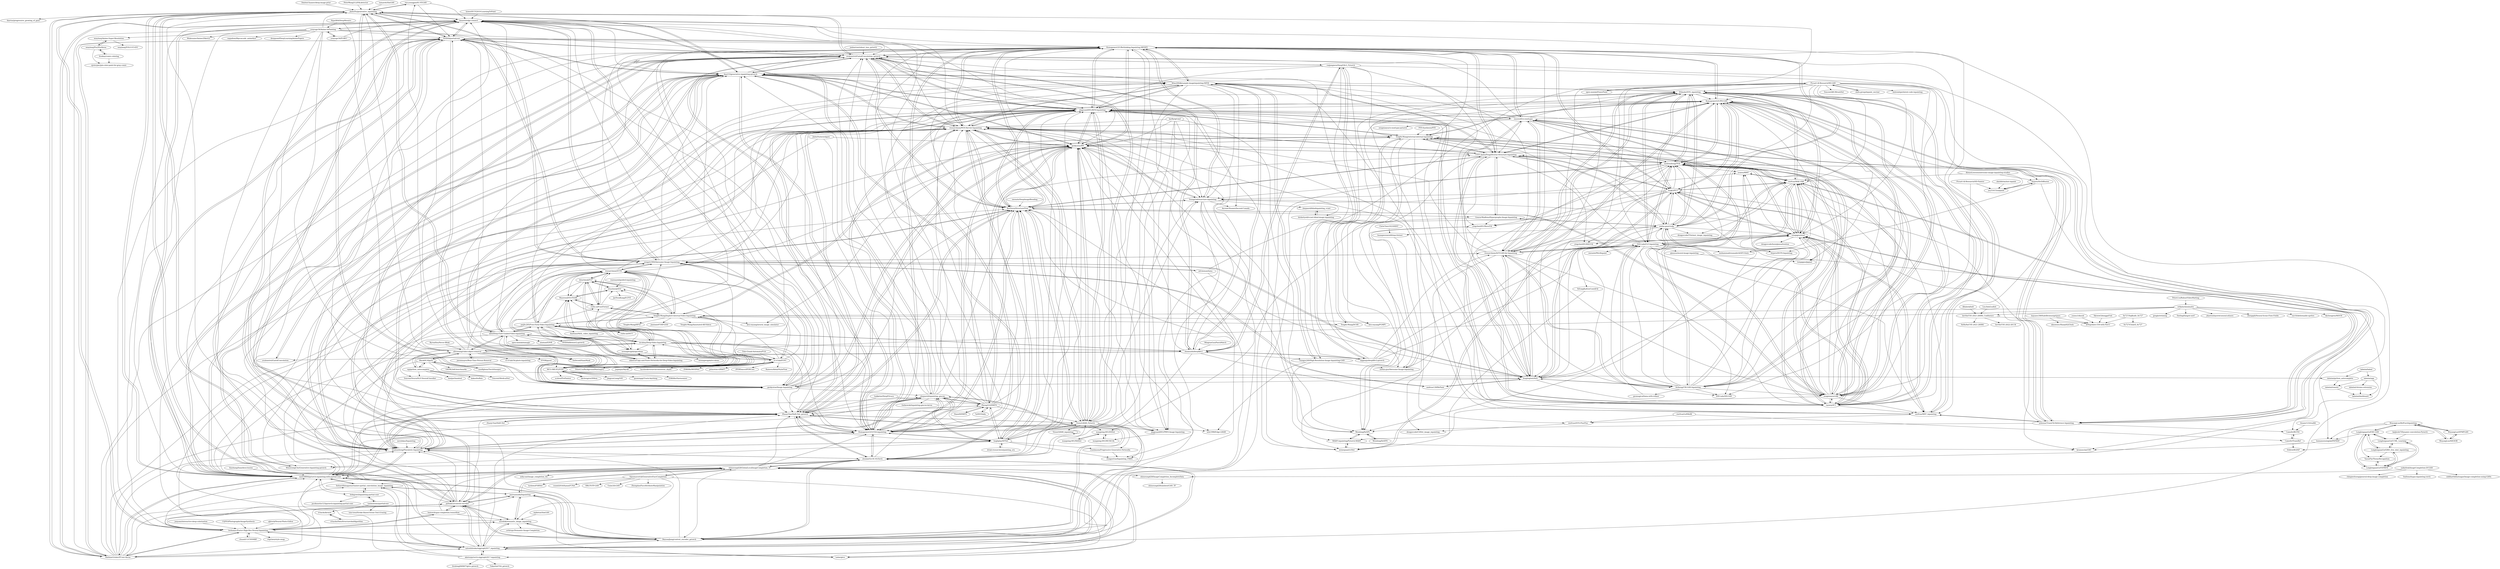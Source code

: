 digraph G {
"run-youngjoo/SC-FEGAN" -> "JiahuiYu/generative_inpainting" ["e"=1]
"run-youngjoo/SC-FEGAN" -> "knazeri/edge-connect" ["e"=1]
"run-youngjoo/SC-FEGAN" -> "NVIDIA/partialconv" ["e"=1]
"JiahuiYu/generative_inpainting" -> "knazeri/edge-connect"
"JiahuiYu/generative_inpainting" -> "NVIDIA/partialconv"
"JiahuiYu/generative_inpainting" -> "zengyh1900/Awesome-Image-Inpainting"
"JiahuiYu/generative_inpainting" -> "daa233/generative-inpainting-pytorch"
"JiahuiYu/generative_inpainting" -> "avalonstrel/GatedConvolution_pytorch"
"JiahuiYu/generative_inpainting" -> "lyndonzheng/Pluralistic-Inpainting"
"JiahuiYu/generative_inpainting" -> "naoto0804/pytorch-inpainting-with-partial-conv"
"JiahuiYu/generative_inpainting" -> "pathak22/context-encoder"
"JiahuiYu/generative_inpainting" -> "nbei/Deep-Flow-Guided-Video-Inpainting"
"JiahuiYu/generative_inpainting" -> "geekyutao/Image-Inpainting"
"JiahuiYu/generative_inpainting" -> "MathiasGruber/PConv-Keras"
"JiahuiYu/generative_inpainting" -> "run-youngjoo/SC-FEGAN" ["e"=1]
"JiahuiYu/generative_inpainting" -> "leehomyc/Faster-High-Res-Neural-Inpainting"
"JiahuiYu/generative_inpainting" -> "satoshiiizuka/siggraph2017_inpainting"
"JiahuiYu/generative_inpainting" -> "tkarras/progressive_growing_of_gans" ["e"=1]
"otenim/GLCIC-PyTorch" -> "daa233/generative-inpainting-pytorch"
"otenim/GLCIC-PyTorch" -> "lyndonzheng/Pluralistic-Inpainting"
"otenim/GLCIC-PyTorch" -> "Zhaoyi-Yan/Shift-Net_pytorch"
"otenim/GLCIC-PyTorch" -> "BoyuanJiang/context_encoder_pytorch"
"otenim/GLCIC-PyTorch" -> "KumapowerLIU/CSA-inpainting"
"otenim/GLCIC-PyTorch" -> "satoshiiizuka/siggraph2017_inpainting"
"otenim/GLCIC-PyTorch" -> "WonwoongCho/Generative-Inpainting-pytorch"
"otenim/GLCIC-PyTorch" -> "researchmm/PEN-Net-for-Inpainting"
"otenim/GLCIC-PyTorch" -> "naoto0804/pytorch-inpainting-with-partial-conv"
"otenim/GLCIC-PyTorch" -> "jingyuanli001/RFR-Inpainting"
"otenim/GLCIC-PyTorch" -> "shinseung428/GlobalLocalImageCompletion_TF"
"otenim/GLCIC-PyTorch" -> "KumapowerLIU/PD-GAN"
"otenim/GLCIC-PyTorch" -> "Vious/LBAM_Pytorch"
"otenim/GLCIC-PyTorch" -> "RenYurui/StructureFlow"
"otenim/GLCIC-PyTorch" -> "shepnerd/inpainting_gmcnn"
"karfly/qd-imd" -> "YoungGod/sturcture-inpainting"
"karfly/qd-imd" -> "researchmm/PEN-Net-for-Inpainting"
"karfly/qd-imd" -> "geekyutao/RN"
"karfly/qd-imd" -> "WendongZh/SPL"
"karfly/qd-imd" -> "jingyuanli001/PRVS-Image-Inpainting"
"karfly/qd-imd" -> "ZongyuGuo/Inpainting_FRRN"
"shepnerd/inpainting_gmcnn" -> "lyndonzheng/Pluralistic-Inpainting"
"shepnerd/inpainting_gmcnn" -> "KumapowerLIU/CSA-inpainting"
"shepnerd/inpainting_gmcnn" -> "researchmm/PEN-Net-for-Inpainting"
"shepnerd/inpainting_gmcnn" -> "RenYurui/StructureFlow"
"shepnerd/inpainting_gmcnn" -> "daa233/generative-inpainting-pytorch"
"shepnerd/inpainting_gmcnn" -> "Zhaoyi-Yan/Shift-Net_pytorch"
"shepnerd/inpainting_gmcnn" -> "avalonstrel/GatedConvolution_pytorch"
"shepnerd/inpainting_gmcnn" -> "KumapowerLIU/Rethinking-Inpainting-MEDFE"
"shepnerd/inpainting_gmcnn" -> "hughplay/DFNet"
"shepnerd/inpainting_gmcnn" -> "crashmoon/Progressive-Generative-Networks"
"shepnerd/inpainting_gmcnn" -> "naoto0804/pytorch-inpainting-with-partial-conv"
"shepnerd/inpainting_gmcnn" -> "BoyuanJiang/context_encoder_pytorch"
"shepnerd/inpainting_gmcnn" -> "tlatkowski/inpainting-gmcnn-keras"
"shepnerd/inpainting_gmcnn" -> "Zheng222/DMFN"
"shepnerd/inpainting_gmcnn" -> "knazeri/edge-connect"
"nbei/Deep-Flow-Guided-Video-Inpainting" -> "mcahny/Deep-Video-Inpainting"
"nbei/Deep-Flow-Guided-Video-Inpainting" -> "JiahuiYu/generative_inpainting"
"nbei/Deep-Flow-Guided-Video-Inpainting" -> "knazeri/edge-connect"
"nbei/Deep-Flow-Guided-Video-Inpainting" -> "vt-vl-lab/FGVC"
"nbei/Deep-Flow-Guided-Video-Inpainting" -> "amjltc295/Free-Form-Video-Inpainting"
"nbei/Deep-Flow-Guided-Video-Inpainting" -> "zllrunning/video-object-removal"
"nbei/Deep-Flow-Guided-Video-Inpainting" -> "researchmm/STTN"
"nbei/Deep-Flow-Guided-Video-Inpainting" -> "zengyh1900/Awesome-Image-Inpainting"
"nbei/Deep-Flow-Guided-Video-Inpainting" -> "lyndonzheng/Pluralistic-Inpainting"
"nbei/Deep-Flow-Guided-Video-Inpainting" -> "MCG-NKU/E2FGVI"
"nbei/Deep-Flow-Guided-Video-Inpainting" -> "foolwood/SiamMask" ["e"=1]
"nbei/Deep-Flow-Guided-Video-Inpainting" -> "xinntao/EDVR" ["e"=1]
"nbei/Deep-Flow-Guided-Video-Inpainting" -> "NVIDIA/partialconv"
"nbei/Deep-Flow-Guided-Video-Inpainting" -> "NVIDIA/flownet2-pytorch" ["e"=1]
"nbei/Deep-Flow-Guided-Video-Inpainting" -> "open-mmlab/mmagic" ["e"=1]
"hzwer/ICCV2019-LearningToPaint" -> "knazeri/edge-connect" ["e"=1]
"zllrunning/video-object-removal" -> "mcahny/Deep-Video-Inpainting"
"zllrunning/video-object-removal" -> "nbei/Deep-Flow-Guided-Video-Inpainting"
"zllrunning/video-object-removal" -> "foolwood/SiamMask" ["e"=1]
"zllrunning/video-object-removal" -> "vpj/python_autocomplete"
"zllrunning/video-object-removal" -> "JiahuiYu/generative_inpainting"
"zllrunning/video-object-removal" -> "zengyh1900/Awesome-Image-Inpainting"
"zllrunning/video-object-removal" -> "jasonmayes/Real-Time-Person-Removal" ["e"=1]
"zllrunning/video-object-removal" -> "vt-vl-lab/3d-photo-inpainting" ["e"=1]
"zllrunning/video-object-removal" -> "knazeri/edge-connect"
"zllrunning/video-object-removal" -> "BlackHC/tfpyth"
"zllrunning/video-object-removal" -> "MCG-NKU/E2FGVI"
"zllrunning/video-object-removal" -> "vt-vl-lab/FGVC"
"zllrunning/video-object-removal" -> "run-youngjoo/SC-FEGAN" ["e"=1]
"zllrunning/video-object-removal" -> "amjltc295/Free-Form-Video-Inpainting"
"zllrunning/video-object-removal" -> "STVIR/pysot" ["e"=1]
"zengyh1900/Awesome-Image-Inpainting" -> "geekyutao/Image-Inpainting"
"zengyh1900/Awesome-Image-Inpainting" -> "knazeri/edge-connect"
"zengyh1900/Awesome-Image-Inpainting" -> "JiahuiYu/generative_inpainting"
"zengyh1900/Awesome-Image-Inpainting" -> "researchmm/PEN-Net-for-Inpainting"
"zengyh1900/Awesome-Image-Inpainting" -> "lyndonzheng/Pluralistic-Inpainting"
"zengyh1900/Awesome-Image-Inpainting" -> "NVIDIA/partialconv"
"zengyh1900/Awesome-Image-Inpainting" -> "fenglinglwb/MAT"
"zengyh1900/Awesome-Image-Inpainting" -> "andreas128/RePaint" ["e"=1]
"zengyh1900/Awesome-Image-Inpainting" -> "advimman/lama" ["e"=1]
"zengyh1900/Awesome-Image-Inpainting" -> "daa233/generative-inpainting-pytorch"
"zengyh1900/Awesome-Image-Inpainting" -> "naoto0804/pytorch-inpainting-with-partial-conv"
"zengyh1900/Awesome-Image-Inpainting" -> "KumapowerLIU/Rethinking-Inpainting-MEDFE"
"zengyh1900/Awesome-Image-Inpainting" -> "jingyuanli001/RFR-Inpainting"
"zengyh1900/Awesome-Image-Inpainting" -> "researchmm/AOT-GAN-for-Inpainting"
"zengyh1900/Awesome-Image-Inpainting" -> "researchmm/STTN"
"HypoX64/DeepMosaics" -> "youyuge34/Anime-InPainting" ["e"=1]
"HypoX64/DeepMosaics" -> "zllrunning/video-object-removal" ["e"=1]
"DmitryUlyanov/deep-image-prior" -> "JiahuiYu/generative_inpainting" ["e"=1]
"tanimutomo/partialconv" -> "d-hacks/kronos"
"tanimutomo/partialconv" -> "bobqywei/inpainting-partial-conv"
"tanimutomo/partialconv" -> "tzm-tora/Stroke-Based-Scene-Text-Erasing" ["e"=1]
"youyuge34/Anime-InPainting" -> "youyuge34/PI-REC" ["e"=1]
"youyuge34/Anime-InPainting" -> "knazeri/edge-connect"
"youyuge34/Anime-InPainting" -> "lyndonzheng/Pluralistic-Inpainting"
"youyuge34/Anime-InPainting" -> "naoto0804/pytorch-inpainting-with-partial-conv"
"youyuge34/Anime-InPainting" -> "NVIDIA/partialconv"
"youyuge34/Anime-InPainting" -> "JiahuiYu/generative_inpainting"
"youyuge34/Anime-InPainting" -> "Zhaoyi-Yan/Shift-Net_pytorch"
"youyuge34/Anime-InPainting" -> "wmylxmj/Anime-Super-Resolution"
"youyuge34/Anime-InPainting" -> "MathiasGruber/PConv-Keras"
"youyuge34/Anime-InPainting" -> "geekyutao/Image-Inpainting"
"youyuge34/Anime-InPainting" -> "Mukosame/Anime2Sketch" ["e"=1]
"youyuge34/Anime-InPainting" -> "KumapowerLIU/CSA-inpainting"
"youyuge34/Anime-InPainting" -> "nagadomi/lbpcascade_animeface" ["e"=1]
"youyuge34/Anime-InPainting" -> "deeppomf/DeepLearningAnimePapers" ["e"=1]
"youyuge34/Anime-InPainting" -> "avalonstrel/GatedConvolution_pytorch"
"dvlab-research/outpainting_srn" -> "hughplay/DFNet" ["e"=1]
"youyuge34/PI-REC" -> "youyuge34/Anime-InPainting" ["e"=1]
"youyuge34/PI-REC" -> "knazeri/edge-connect" ["e"=1]
"knazeri/edge-connect" -> "JiahuiYu/generative_inpainting"
"knazeri/edge-connect" -> "zengyh1900/Awesome-Image-Inpainting"
"knazeri/edge-connect" -> "lyndonzheng/Pluralistic-Inpainting"
"knazeri/edge-connect" -> "NVIDIA/partialconv"
"knazeri/edge-connect" -> "geekyutao/Image-Inpainting"
"knazeri/edge-connect" -> "naoto0804/pytorch-inpainting-with-partial-conv"
"knazeri/edge-connect" -> "avalonstrel/GatedConvolution_pytorch"
"knazeri/edge-connect" -> "pathak22/context-encoder"
"knazeri/edge-connect" -> "daa233/generative-inpainting-pytorch"
"knazeri/edge-connect" -> "KumapowerLIU/CSA-inpainting"
"knazeri/edge-connect" -> "KumapowerLIU/Rethinking-Inpainting-MEDFE"
"knazeri/edge-connect" -> "researchmm/PEN-Net-for-Inpainting"
"knazeri/edge-connect" -> "MathiasGruber/PConv-Keras"
"knazeri/edge-connect" -> "shepnerd/inpainting_gmcnn"
"knazeri/edge-connect" -> "youyuge34/Anime-InPainting"
"labmlai/labml" -> "labmlai/app" ["e"=1]
"labmlai/labml" -> "labmlai/python_autocomplete" ["e"=1]
"naoto0804/pytorch-inpainting-with-partial-conv" -> "NVIDIA/partialconv"
"naoto0804/pytorch-inpainting-with-partial-conv" -> "avalonstrel/GatedConvolution_pytorch"
"naoto0804/pytorch-inpainting-with-partial-conv" -> "MathiasGruber/PConv-Keras"
"naoto0804/pytorch-inpainting-with-partial-conv" -> "Zhaoyi-Yan/Shift-Net_pytorch"
"naoto0804/pytorch-inpainting-with-partial-conv" -> "SeitaroShinagawa/chainer-partial_convolution_image_inpainting"
"naoto0804/pytorch-inpainting-with-partial-conv" -> "lyndonzheng/Pluralistic-Inpainting"
"naoto0804/pytorch-inpainting-with-partial-conv" -> "KumapowerLIU/CSA-inpainting"
"naoto0804/pytorch-inpainting-with-partial-conv" -> "daa233/generative-inpainting-pytorch"
"naoto0804/pytorch-inpainting-with-partial-conv" -> "knazeri/edge-connect"
"naoto0804/pytorch-inpainting-with-partial-conv" -> "bobqywei/inpainting-partial-conv"
"naoto0804/pytorch-inpainting-with-partial-conv" -> "JiahuiYu/generative_inpainting"
"naoto0804/pytorch-inpainting-with-partial-conv" -> "otenim/GLCIC-PyTorch"
"naoto0804/pytorch-inpainting-with-partial-conv" -> "jingyuanli001/RFR-Inpainting"
"naoto0804/pytorch-inpainting-with-partial-conv" -> "researchmm/PEN-Net-for-Inpainting"
"naoto0804/pytorch-inpainting-with-partial-conv" -> "BoyuanJiang/context_encoder_pytorch"
"satoshiiizuka/siggraph2017_inpainting" -> "tadax/glcic"
"satoshiiizuka/siggraph2017_inpainting" -> "shinseung428/GlobalLocalImageCompletion_TF"
"satoshiiizuka/siggraph2017_inpainting" -> "pathak22/context-encoder"
"satoshiiizuka/siggraph2017_inpainting" -> "otenim/GLCIC-PyTorch"
"satoshiiizuka/siggraph2017_inpainting" -> "leehomyc/Faster-High-Res-Neural-Inpainting"
"satoshiiizuka/siggraph2017_inpainting" -> "naoto0804/pytorch-inpainting-with-partial-conv"
"satoshiiizuka/siggraph2017_inpainting" -> "lyndonzheng/Pluralistic-Inpainting"
"satoshiiizuka/siggraph2017_inpainting" -> "moodoki/semantic_image_inpainting"
"satoshiiizuka/siggraph2017_inpainting" -> "Zhaoyi-Yan/Shift-Net_pytorch"
"satoshiiizuka/siggraph2017_inpainting" -> "BoyuanJiang/context_encoder_pytorch"
"satoshiiizuka/siggraph2017_inpainting" -> "JiahuiYu/generative_inpainting"
"satoshiiizuka/siggraph2017_inpainting" -> "NVIDIA/partialconv"
"satoshiiizuka/siggraph2017_inpainting" -> "MathiasGruber/PConv-Keras"
"satoshiiizuka/siggraph2017_inpainting" -> "akmtn/pytorch-siggraph2017-inpainting"
"satoshiiizuka/siggraph2017_inpainting" -> "knazeri/edge-connect"
"ByronHsu/Never-Blink" -> "zllrunning/video-object-removal" ["e"=1]
"zasdfgbnm/TorchSnooper" -> "BlackHC/tfpyth" ["e"=1]
"NVIDIA/partialconv" -> "naoto0804/pytorch-inpainting-with-partial-conv"
"NVIDIA/partialconv" -> "MathiasGruber/PConv-Keras"
"NVIDIA/partialconv" -> "JiahuiYu/generative_inpainting"
"NVIDIA/partialconv" -> "avalonstrel/GatedConvolution_pytorch"
"NVIDIA/partialconv" -> "knazeri/edge-connect"
"NVIDIA/partialconv" -> "lyndonzheng/Pluralistic-Inpainting"
"NVIDIA/partialconv" -> "daa233/generative-inpainting-pytorch"
"NVIDIA/partialconv" -> "zengyh1900/Awesome-Image-Inpainting"
"NVIDIA/partialconv" -> "researchmm/PEN-Net-for-Inpainting"
"NVIDIA/partialconv" -> "jingyuanli001/RFR-Inpainting"
"NVIDIA/partialconv" -> "pathak22/context-encoder"
"NVIDIA/partialconv" -> "geekyutao/Image-Inpainting"
"NVIDIA/partialconv" -> "KumapowerLIU/Rethinking-Inpainting-MEDFE"
"NVIDIA/partialconv" -> "Zhaoyi-Yan/Shift-Net_pytorch"
"NVIDIA/partialconv" -> "KumapowerLIU/CSA-inpainting"
"wangning-001/MUSICAL" -> "wangning-001/DSNet"
"KumapowerLIU/CSA-inpainting" -> "RenYurui/StructureFlow"
"KumapowerLIU/CSA-inpainting" -> "Zhaoyi-Yan/Shift-Net_pytorch"
"KumapowerLIU/CSA-inpainting" -> "KumapowerLIU/Rethinking-Inpainting-MEDFE"
"KumapowerLIU/CSA-inpainting" -> "geekyutao/RN"
"KumapowerLIU/CSA-inpainting" -> "jingyuanli001/RFR-Inpainting"
"KumapowerLIU/CSA-inpainting" -> "researchmm/PEN-Net-for-Inpainting"
"KumapowerLIU/CSA-inpainting" -> "lyndonzheng/Pluralistic-Inpainting"
"KumapowerLIU/CSA-inpainting" -> "Vious/LBAM_Pytorch"
"KumapowerLIU/CSA-inpainting" -> "avalonstrel/GatedConvolution_pytorch"
"KumapowerLIU/CSA-inpainting" -> "daa233/generative-inpainting-pytorch"
"KumapowerLIU/CSA-inpainting" -> "YoungGod/sturcture-inpainting"
"KumapowerLIU/CSA-inpainting" -> "shepnerd/inpainting_gmcnn"
"KumapowerLIU/CSA-inpainting" -> "naoto0804/pytorch-inpainting-with-partial-conv"
"KumapowerLIU/CSA-inpainting" -> "hughplay/DFNet"
"KumapowerLIU/CSA-inpainting" -> "otenim/GLCIC-PyTorch"
"lyndonzheng/Pluralistic-Inpainting" -> "KumapowerLIU/CSA-inpainting"
"lyndonzheng/Pluralistic-Inpainting" -> "RenYurui/StructureFlow"
"lyndonzheng/Pluralistic-Inpainting" -> "Zhaoyi-Yan/Shift-Net_pytorch"
"lyndonzheng/Pluralistic-Inpainting" -> "researchmm/PEN-Net-for-Inpainting"
"lyndonzheng/Pluralistic-Inpainting" -> "jingyuanli001/RFR-Inpainting"
"lyndonzheng/Pluralistic-Inpainting" -> "shepnerd/inpainting_gmcnn"
"lyndonzheng/Pluralistic-Inpainting" -> "knazeri/edge-connect"
"lyndonzheng/Pluralistic-Inpainting" -> "geekyutao/Image-Inpainting"
"lyndonzheng/Pluralistic-Inpainting" -> "otenim/GLCIC-PyTorch"
"lyndonzheng/Pluralistic-Inpainting" -> "naoto0804/pytorch-inpainting-with-partial-conv"
"lyndonzheng/Pluralistic-Inpainting" -> "daa233/generative-inpainting-pytorch"
"lyndonzheng/Pluralistic-Inpainting" -> "NVIDIA/partialconv"
"lyndonzheng/Pluralistic-Inpainting" -> "KumapowerLIU/Rethinking-Inpainting-MEDFE"
"lyndonzheng/Pluralistic-Inpainting" -> "hughplay/DFNet"
"lyndonzheng/Pluralistic-Inpainting" -> "geekyutao/RN"
"researchmm/PEN-Net-for-Inpainting" -> "KumapowerLIU/Rethinking-Inpainting-MEDFE"
"researchmm/PEN-Net-for-Inpainting" -> "RenYurui/StructureFlow"
"researchmm/PEN-Net-for-Inpainting" -> "jingyuanli001/RFR-Inpainting"
"researchmm/PEN-Net-for-Inpainting" -> "KumapowerLIU/CSA-inpainting"
"researchmm/PEN-Net-for-Inpainting" -> "geekyutao/RN"
"researchmm/PEN-Net-for-Inpainting" -> "lyndonzheng/Pluralistic-Inpainting"
"researchmm/PEN-Net-for-Inpainting" -> "avalonstrel/GatedConvolution_pytorch"
"researchmm/PEN-Net-for-Inpainting" -> "Vious/LBAM_Pytorch"
"researchmm/PEN-Net-for-Inpainting" -> "daa233/generative-inpainting-pytorch"
"researchmm/PEN-Net-for-Inpainting" -> "Atlas200dk/sample-imageinpainting-HiFill"
"researchmm/PEN-Net-for-Inpainting" -> "Zhaoyi-Yan/Shift-Net_pytorch"
"researchmm/PEN-Net-for-Inpainting" -> "USTC-JialunPeng/Diverse-Structure-Inpainting"
"researchmm/PEN-Net-for-Inpainting" -> "YoungGod/sturcture-inpainting"
"researchmm/PEN-Net-for-Inpainting" -> "Tengfei-Wang/external-internal-inpainting"
"researchmm/PEN-Net-for-Inpainting" -> "hughplay/DFNet"
"Zhaoyi-Yan/Shift-Net_pytorch" -> "KumapowerLIU/CSA-inpainting"
"Zhaoyi-Yan/Shift-Net_pytorch" -> "Zhaoyi-Yan/Shift-Net"
"Zhaoyi-Yan/Shift-Net_pytorch" -> "lyndonzheng/Pluralistic-Inpainting"
"Zhaoyi-Yan/Shift-Net_pytorch" -> "Vious/LBAM_Pytorch"
"Zhaoyi-Yan/Shift-Net_pytorch" -> "naoto0804/pytorch-inpainting-with-partial-conv"
"Zhaoyi-Yan/Shift-Net_pytorch" -> "geekyutao/RN"
"Zhaoyi-Yan/Shift-Net_pytorch" -> "jingyuanli001/RFR-Inpainting"
"Zhaoyi-Yan/Shift-Net_pytorch" -> "researchmm/PEN-Net-for-Inpainting"
"Zhaoyi-Yan/Shift-Net_pytorch" -> "avalonstrel/GatedConvolution_pytorch"
"Zhaoyi-Yan/Shift-Net_pytorch" -> "otenim/GLCIC-PyTorch"
"Zhaoyi-Yan/Shift-Net_pytorch" -> "RenYurui/StructureFlow"
"Zhaoyi-Yan/Shift-Net_pytorch" -> "KumapowerLIU/Rethinking-Inpainting-MEDFE"
"Zhaoyi-Yan/Shift-Net_pytorch" -> "daa233/generative-inpainting-pytorch"
"Zhaoyi-Yan/Shift-Net_pytorch" -> "BoyuanJiang/context_encoder_pytorch"
"Zhaoyi-Yan/Shift-Net_pytorch" -> "Zheng222/DMFN"
"PeterWang512/FALdetector" -> "JiahuiYu/generative_inpainting" ["e"=1]
"vpj/python_autocomplete" -> "BlackHC/tfpyth"
"vpj/python_autocomplete" -> "labmlai/python_autocomplete"
"vpj/python_autocomplete" -> "zllrunning/video-object-removal"
"vpj/python_autocomplete" -> "Tencent/NeuralNLP-NeuralClassifier" ["e"=1]
"vpj/python_autocomplete" -> "Tencent/MedicalNet" ["e"=1]
"vpj/python_autocomplete" -> "kakao/buffalo" ["e"=1]
"vpj/python_autocomplete" -> "danijar/handout" ["e"=1]
"geekyutao/Image-Inpainting" -> "zengyh1900/Awesome-Image-Inpainting"
"geekyutao/Image-Inpainting" -> "lyndonzheng/Pluralistic-Inpainting"
"geekyutao/Image-Inpainting" -> "geekyutao/RN"
"geekyutao/Image-Inpainting" -> "researchmm/PEN-Net-for-Inpainting"
"geekyutao/Image-Inpainting" -> "daa233/generative-inpainting-pytorch"
"geekyutao/Image-Inpainting" -> "KumapowerLIU/Rethinking-Inpainting-MEDFE"
"geekyutao/Image-Inpainting" -> "KumapowerLIU/CSA-inpainting"
"geekyutao/Image-Inpainting" -> "knazeri/edge-connect"
"geekyutao/Image-Inpainting" -> "avalonstrel/GatedConvolution_pytorch"
"geekyutao/Image-Inpainting" -> "RenYurui/StructureFlow"
"geekyutao/Image-Inpainting" -> "JiahuiYu/generative_inpainting"
"geekyutao/Image-Inpainting" -> "jingyuanli001/RFR-Inpainting"
"geekyutao/Image-Inpainting" -> "NVIDIA/partialconv"
"geekyutao/Image-Inpainting" -> "Zhaoyi-Yan/Shift-Net_pytorch"
"geekyutao/Image-Inpainting" -> "shepnerd/inpainting_gmcnn"
"jonbarron/robust_loss_pytorch" -> "avalonstrel/GatedConvolution_pytorch" ["e"=1]
"mcahny/Deep-Video-Inpainting" -> "amjltc295/Free-Form-Video-Inpainting"
"mcahny/Deep-Video-Inpainting" -> "shleecs/Copy-and-Paste-Networks-for-Deep-Video-Inpainting"
"mcahny/Deep-Video-Inpainting" -> "nbei/Deep-Flow-Guided-Video-Inpainting"
"mcahny/Deep-Video-Inpainting" -> "researchmm/STTN"
"mcahny/Deep-Video-Inpainting" -> "seoungwugoh/opn-demo"
"mcahny/Deep-Video-Inpainting" -> "zllrunning/video-object-removal"
"mcahny/Deep-Video-Inpainting" -> "daa233/generative-inpainting-pytorch"
"mcahny/Deep-Video-Inpainting" -> "avalonstrel/GatedConvolution_pytorch"
"mcahny/Deep-Video-Inpainting" -> "lyndonzheng/Pluralistic-Inpainting"
"mcahny/Deep-Video-Inpainting" -> "zhaoyuzhi/deepfillv2"
"mcahny/Deep-Video-Inpainting" -> "KumapowerLIU/CSA-inpainting"
"mcahny/Deep-Video-Inpainting" -> "Zhaoyi-Yan/Shift-Net_pytorch"
"mcahny/Deep-Video-Inpainting" -> "zengyh1900/Awesome-Image-Inpainting"
"mcahny/Deep-Video-Inpainting" -> "naoto0804/pytorch-inpainting-with-partial-conv"
"mcahny/Deep-Video-Inpainting" -> "geekyutao/Image-Inpainting"
"avalonstrel/GatedConvolution_pytorch" -> "daa233/generative-inpainting-pytorch"
"avalonstrel/GatedConvolution_pytorch" -> "naoto0804/pytorch-inpainting-with-partial-conv"
"avalonstrel/GatedConvolution_pytorch" -> "avalonstrel/GatedConvolution"
"avalonstrel/GatedConvolution_pytorch" -> "KumapowerLIU/Rethinking-Inpainting-MEDFE"
"avalonstrel/GatedConvolution_pytorch" -> "researchmm/PEN-Net-for-Inpainting"
"avalonstrel/GatedConvolution_pytorch" -> "KumapowerLIU/CSA-inpainting"
"avalonstrel/GatedConvolution_pytorch" -> "zhaoyuzhi/deepfillv2"
"avalonstrel/GatedConvolution_pytorch" -> "jingyuanli001/RFR-Inpainting"
"avalonstrel/GatedConvolution_pytorch" -> "NVIDIA/partialconv"
"avalonstrel/GatedConvolution_pytorch" -> "Zhaoyi-Yan/Shift-Net_pytorch"
"avalonstrel/GatedConvolution_pytorch" -> "RenYurui/StructureFlow"
"avalonstrel/GatedConvolution_pytorch" -> "csqiangwen/DeepFillv2_Pytorch"
"avalonstrel/GatedConvolution_pytorch" -> "Vious/LBAM_Pytorch"
"avalonstrel/GatedConvolution_pytorch" -> "geekyutao/RN"
"avalonstrel/GatedConvolution_pytorch" -> "JiahuiYu/generative_inpainting"
"Zhaoyi-Yan/Shift-Net" -> "Zhaoyi-Yan/Shift-Net_pytorch"
"wmylxmj/Pix2Pix-Keras" -> "freekoy/comic-coloring"
"wmylxmj/Pix2Pix-Keras" -> "xjrelc/pix2pix-color-paint-for-gray-comic"
"wmylxmj/Pix2Pix-Keras" -> "wmylxmj/Anime-Super-Resolution"
"MingtaoGuo/PatchMatch" -> "zhaoyuzhi/deepfillv2" ["e"=1]
"MathiasGruber/PConv-Keras" -> "naoto0804/pytorch-inpainting-with-partial-conv"
"MathiasGruber/PConv-Keras" -> "NVIDIA/partialconv"
"MathiasGruber/PConv-Keras" -> "JiahuiYu/generative_inpainting"
"MathiasGruber/PConv-Keras" -> "knazeri/edge-connect"
"MathiasGruber/PConv-Keras" -> "SeitaroShinagawa/chainer-partial_convolution_image_inpainting"
"MathiasGruber/PConv-Keras" -> "lyndonzheng/Pluralistic-Inpainting"
"MathiasGruber/PConv-Keras" -> "leehomyc/Faster-High-Res-Neural-Inpainting"
"MathiasGruber/PConv-Keras" -> "satoshiiizuka/siggraph2017_inpainting"
"MathiasGruber/PConv-Keras" -> "avalonstrel/GatedConvolution_pytorch"
"MathiasGruber/PConv-Keras" -> "shepnerd/inpainting_gmcnn"
"MathiasGruber/PConv-Keras" -> "pathak22/context-encoder"
"MathiasGruber/PConv-Keras" -> "researchmm/PEN-Net-for-Inpainting"
"MathiasGruber/PConv-Keras" -> "KumapowerLIU/Rethinking-Inpainting-MEDFE"
"MathiasGruber/PConv-Keras" -> "RenYurui/StructureFlow"
"MathiasGruber/PConv-Keras" -> "zengyh1900/Awesome-Image-Inpainting"
"bobqywei/inpainting-partial-conv" -> "SeitaroShinagawa/chainer-partial_convolution_image_inpainting"
"bobqywei/inpainting-partial-conv" -> "tanimutomo/partialconv"
"bobqywei/inpainting-partial-conv" -> "jacobaustin123/pytorch-inpainting-partial-conv"
"daa233/generative-inpainting-pytorch" -> "avalonstrel/GatedConvolution_pytorch"
"daa233/generative-inpainting-pytorch" -> "researchmm/PEN-Net-for-Inpainting"
"daa233/generative-inpainting-pytorch" -> "otenim/GLCIC-PyTorch"
"daa233/generative-inpainting-pytorch" -> "jingyuanli001/RFR-Inpainting"
"daa233/generative-inpainting-pytorch" -> "KumapowerLIU/CSA-inpainting"
"daa233/generative-inpainting-pytorch" -> "geekyutao/RN"
"daa233/generative-inpainting-pytorch" -> "KumapowerLIU/Rethinking-Inpainting-MEDFE"
"daa233/generative-inpainting-pytorch" -> "JiahuiYu/generative_inpainting"
"daa233/generative-inpainting-pytorch" -> "WonwoongCho/Generative-Inpainting-pytorch"
"daa233/generative-inpainting-pytorch" -> "Zhaoyi-Yan/Shift-Net_pytorch"
"daa233/generative-inpainting-pytorch" -> "geekyutao/Image-Inpainting"
"daa233/generative-inpainting-pytorch" -> "lyndonzheng/Pluralistic-Inpainting"
"daa233/generative-inpainting-pytorch" -> "Atlas200dk/sample-imageinpainting-HiFill"
"daa233/generative-inpainting-pytorch" -> "NVIDIA/partialconv"
"daa233/generative-inpainting-pytorch" -> "naoto0804/pytorch-inpainting-with-partial-conv"
"SeitaroShinagawa/chainer-partial_convolution_image_inpainting" -> "naoto0804/pytorch-inpainting-with-partial-conv"
"SeitaroShinagawa/chainer-partial_convolution_image_inpainting" -> "bobqywei/inpainting-partial-conv"
"SeitaroShinagawa/chainer-partial_convolution_image_inpainting" -> "jazzsaxmafia/Inpainting"
"WonwoongCho/Generative-Inpainting-pytorch" -> "daa233/generative-inpainting-pytorch"
"zavolokas/Inpainting" -> "lyndonzheng/Pluralistic-Inpainting" ["e"=1]
"Zheng222/DMFN" -> "HannH/DMFN"
"Zheng222/DMFN" -> "geekyutao/RN"
"Zheng222/DMFN" -> "KumapowerLIU/CSA-inpainting"
"Zheng222/DMFN" -> "Zhaoyi-Yan/Shift-Net_pytorch"
"Zheng222/DMFN" -> "researchmm/PEN-Net-for-Inpainting"
"Zheng222/DMFN" -> "RenYurui/StructureFlow"
"Zheng222/DMFN" -> "YaN9-Y/lafin"
"Zheng222/DMFN" -> "Vious/LBAM_Pytorch"
"Zheng222/DMFN" -> "USTC-JialunPeng/Diverse-Structure-Inpainting"
"Zheng222/DMFN" -> "shepnerd/inpainting_gmcnn"
"Zheng222/DMFN" -> "KumapowerLIU/Rethinking-Inpainting-MEDFE"
"Zheng222/DMFN" -> "avalonstrel/GatedConvolution_pytorch"
"Zheng222/DMFN" -> "KumapowerLIU/PD-GAN"
"Zheng222/DMFN" -> "hughplay/DFNet"
"Zheng222/DMFN" -> "Atlas200dk/sample-imageinpainting-HiFill"
"wmylxmj/Anime-Super-Resolution" -> "wmylxmj/Pix2Pix-Keras"
"wmylxmj/Anime-Super-Resolution" -> "wmylxmj/YOLO-V3-IOU"
"hughplay/DFNet" -> "RenYurui/StructureFlow"
"hughplay/DFNet" -> "researchmm/PEN-Net-for-Inpainting"
"hughplay/DFNet" -> "Vious/LBAM_Pytorch"
"hughplay/DFNet" -> "KumapowerLIU/CSA-inpainting"
"hughplay/DFNet" -> "lyndonzheng/Pluralistic-Inpainting"
"hughplay/DFNet" -> "geekyutao/RN"
"hughplay/DFNet" -> "Zhaoyi-Yan/Shift-Net_pytorch"
"hughplay/DFNet" -> "crashmoon/Progressive-Generative-Networks"
"hughplay/DFNet" -> "dvlab-research/outpainting_srn" ["e"=1]
"hughplay/DFNet" -> "shepnerd/inpainting_gmcnn"
"hughplay/DFNet" -> "jingyuanli001/RFR-Inpainting"
"hughplay/DFNet" -> "Zheng222/DMFN"
"hughplay/DFNet" -> "ZongyuGuo/Inpainting_FRRN"
"hughplay/DFNet" -> "KumapowerLIU/Rethinking-Inpainting-MEDFE"
"hughplay/DFNet" -> "WonwoongCho/Generative-Inpainting-pytorch"
"amjltc295/Free-Form-Video-Inpainting" -> "mcahny/Deep-Video-Inpainting"
"amjltc295/Free-Form-Video-Inpainting" -> "shleecs/Copy-and-Paste-Networks-for-Deep-Video-Inpainting"
"amjltc295/Free-Form-Video-Inpainting" -> "researchmm/STTN"
"amjltc295/Free-Form-Video-Inpainting" -> "MaureenZOU/TSAM"
"amjltc295/Free-Form-Video-Inpainting" -> "seoungwugoh/opn-demo"
"amjltc295/Free-Form-Video-Inpainting" -> "ruiliu-ai/DSTT"
"amjltc295/Free-Form-Video-Inpainting" -> "Tengfei-Wang/Implicit-Internal-Video-Inpainting"
"amjltc295/Free-Form-Video-Inpainting" -> "geekyutao/RN"
"amjltc295/Free-Form-Video-Inpainting" -> "ruiliu-ai/FuseFormer"
"amjltc295/Free-Form-Video-Inpainting" -> "nbei/Deep-Flow-Guided-Video-Inpainting"
"amjltc295/Free-Form-Video-Inpainting" -> "zhaoyuzhi/deepfillv2"
"amjltc295/Free-Form-Video-Inpainting" -> "jingyuanli001/RFR-Inpainting"
"amjltc295/Free-Form-Video-Inpainting" -> "lyndonzheng/Pluralistic-Inpainting"
"amjltc295/Free-Form-Video-Inpainting" -> "Atlas200dk/sample-imageinpainting-HiFill"
"amjltc295/Free-Form-Video-Inpainting" -> "Haotianz94/IL_video_inpainting"
"BlackHC/tfpyth" -> "vpj/python_autocomplete"
"BlackHC/tfpyth" -> "Tencent/NeuralNLP-NeuralClassifier" ["e"=1]
"BlackHC/tfpyth" -> "OATML/bdl-benchmarks" ["e"=1]
"BlackHC/tfpyth" -> "zasdfgbnm/TorchSnooper" ["e"=1]
"BlackHC/tfpyth" -> "zllrunning/video-object-removal"
"BlackHC/tfpyth" -> "Tencent/MedicalNet" ["e"=1]
"JiahuiYu/neuralgym" -> "geekyutao/RN"
"JiahuiYu/neuralgym" -> "KumapowerLIU/CSA-inpainting"
"JiahuiYu/neuralgym" -> "WonwoongCho/Generative-Inpainting-pytorch"
"tadax/glcic" -> "shinseung428/GlobalLocalImageCompletion_TF"
"tadax/glcic" -> "satoshiiizuka/siggraph2017_inpainting"
"jingyuanli001/PRVS-Image-Inpainting" -> "wangning-001/MUSICAL"
"avalonstrel/GatedConvolution" -> "avalonstrel/GatedConvolution_pytorch"
"akmtn/pytorch-siggraph2017-inpainting" -> "naoto0804/pytorch-inpainting-with-partial-conv"
"akmtn/pytorch-siggraph2017-inpainting" -> "shinseung428/GlobalLocalImageCompletion_TF"
"akmtn/pytorch-siggraph2017-inpainting" -> "liruilong940607/glcic.pytorch"
"akmtn/pytorch-siggraph2017-inpainting" -> "Yukariin/CSA_pytorch"
"akmtn/pytorch-siggraph2017-inpainting" -> "SeitaroShinagawa/chainer-partial_convolution_image_inpainting"
"akmtn/pytorch-siggraph2017-inpainting" -> "satoshiiizuka/siggraph2017_inpainting"
"shinseung428/ImageCompletion_IncompleteData" -> "shinseung428/ambientGAN_TF"
"shinseung428/GlobalLocalImageCompletion_TF" -> "tadax/glcic"
"shinseung428/GlobalLocalImageCompletion_TF" -> "satoshiiizuka/siggraph2017_inpainting"
"shinseung428/GlobalLocalImageCompletion_TF" -> "jazzsaxmafia/Inpainting"
"shinseung428/GlobalLocalImageCompletion_TF" -> "otenim/GLCIC-PyTorch"
"shinseung428/GlobalLocalImageCompletion_TF" -> "Zhaoyi-Yan/Shift-Net_pytorch"
"shinseung428/GlobalLocalImageCompletion_TF" -> "pathak22/context-encoder"
"shinseung428/GlobalLocalImageCompletion_TF" -> "KumapowerLIU/CSA-inpainting"
"shinseung428/GlobalLocalImageCompletion_TF" -> "akmtn/pytorch-siggraph2017-inpainting"
"shinseung428/GlobalLocalImageCompletion_TF" -> "BoyuanJiang/context_encoder_pytorch"
"shinseung428/GlobalLocalImageCompletion_TF" -> "SeitaroShinagawa/chainer-partial_convolution_image_inpainting"
"shinseung428/GlobalLocalImageCompletion_TF" -> "neka-nat/image_completion_tf2"
"shinseung428/GlobalLocalImageCompletion_TF" -> "geekyutao/RN"
"shinseung428/GlobalLocalImageCompletion_TF" -> "shinseung428/ImageCompletion_IncompleteData"
"shinseung428/GlobalLocalImageCompletion_TF" -> "naoto0804/pytorch-inpainting-with-partial-conv"
"shinseung428/GlobalLocalImageCompletion_TF" -> "Yijunmaverick/GenerativeFaceCompletion"
"crashmoon/Progressive-Generative-Networks" -> "ZongyuGuo/Inpainting_FRRN"
"d-hacks/DataStructureAndAlgorithm" -> "d-hacks/kronos"
"d-hacks/kronos" -> "d-hacks/DataStructureAndAlgorithm"
"freekoy/comic-coloring" -> "wmylxmj/Pix2Pix-Keras"
"freekoy/comic-coloring" -> "xjrelc/pix2pix-color-paint-for-gray-comic"
"labmlai/app" -> "labmlai/remote"
"labmlai/app" -> "labmlai/dashboard"
"labmlai/app" -> "labmlai/chrome-extension"
"Fate-Grand-Automata/FGA" -> "vt-vl-lab/FGVC" ["e"=1]
"tamarott/SinGAN" -> "JiahuiYu/generative_inpainting" ["e"=1]
"kaijieshi7/Dynamic-convolution-Pytorch" -> "LonglongaaaGo/CCML_Learning" ["e"=1]
"researchmm/STTN" -> "ruiliu-ai/FuseFormer"
"researchmm/STTN" -> "amjltc295/Free-Form-Video-Inpainting"
"researchmm/STTN" -> "MCG-NKU/E2FGVI"
"researchmm/STTN" -> "hitachinsk/FGT"
"researchmm/STTN" -> "Tengfei-Wang/Implicit-Internal-Video-Inpainting"
"researchmm/STTN" -> "mcahny/Deep-Video-Inpainting"
"researchmm/STTN" -> "MaureenZOU/TSAM"
"researchmm/STTN" -> "jingyuanli001/RFR-Inpainting"
"researchmm/STTN" -> "seoungwugoh/opn-demo"
"researchmm/STTN" -> "vt-vl-lab/FGVC"
"researchmm/STTN" -> "zengyh1900/Awesome-Image-Inpainting"
"researchmm/STTN" -> "Atlas200dk/sample-imageinpainting-HiFill"
"researchmm/STTN" -> "researchmm/PEN-Net-for-Inpainting"
"researchmm/STTN" -> "shleecs/Copy-and-Paste-Networks-for-Deep-Video-Inpainting"
"researchmm/STTN" -> "nbei/Deep-Flow-Guided-Video-Inpainting"
"RenYurui/StructureFlow" -> "geekyutao/RN"
"RenYurui/StructureFlow" -> "KumapowerLIU/CSA-inpainting"
"RenYurui/StructureFlow" -> "researchmm/PEN-Net-for-Inpainting"
"RenYurui/StructureFlow" -> "KumapowerLIU/Rethinking-Inpainting-MEDFE"
"RenYurui/StructureFlow" -> "jingyuanli001/RFR-Inpainting"
"RenYurui/StructureFlow" -> "Vious/LBAM_Pytorch"
"RenYurui/StructureFlow" -> "lyndonzheng/Pluralistic-Inpainting"
"RenYurui/StructureFlow" -> "USTC-JialunPeng/Diverse-Structure-Inpainting"
"RenYurui/StructureFlow" -> "YoungGod/sturcture-inpainting"
"RenYurui/StructureFlow" -> "hughplay/DFNet"
"RenYurui/StructureFlow" -> "jingyuanli001/PRVS-Image-Inpainting"
"RenYurui/StructureFlow" -> "Zhaoyi-Yan/Shift-Net_pytorch"
"RenYurui/StructureFlow" -> "zengxianyu/crfill"
"RenYurui/StructureFlow" -> "avalonstrel/GatedConvolution_pytorch"
"RenYurui/StructureFlow" -> "GouravWadhwa/Hypergraphs-Image-Inpainting"
"jingyuanli001/RFR-Inpainting" -> "KumapowerLIU/Rethinking-Inpainting-MEDFE"
"jingyuanli001/RFR-Inpainting" -> "KumapowerLIU/CSA-inpainting"
"jingyuanli001/RFR-Inpainting" -> "RenYurui/StructureFlow"
"jingyuanli001/RFR-Inpainting" -> "researchmm/PEN-Net-for-Inpainting"
"jingyuanli001/RFR-Inpainting" -> "geekyutao/RN"
"jingyuanli001/RFR-Inpainting" -> "lyndonzheng/Pluralistic-Inpainting"
"jingyuanli001/RFR-Inpainting" -> "Tengfei-Wang/external-internal-inpainting"
"jingyuanli001/RFR-Inpainting" -> "Zhaoyi-Yan/Shift-Net_pytorch"
"jingyuanli001/RFR-Inpainting" -> "daa233/generative-inpainting-pytorch"
"jingyuanli001/RFR-Inpainting" -> "avalonstrel/GatedConvolution_pytorch"
"jingyuanli001/RFR-Inpainting" -> "Atlas200dk/sample-imageinpainting-HiFill"
"jingyuanli001/RFR-Inpainting" -> "jingyuanli001/PRVS-Image-Inpainting"
"jingyuanli001/RFR-Inpainting" -> "zsyzzsoft/co-mod-gan"
"jingyuanli001/RFR-Inpainting" -> "USTC-JialunPeng/Diverse-Structure-Inpainting"
"jingyuanli001/RFR-Inpainting" -> "Vious/LBAM_Pytorch"
"KumapowerLIU/Rethinking-Inpainting-MEDFE" -> "jingyuanli001/RFR-Inpainting"
"KumapowerLIU/Rethinking-Inpainting-MEDFE" -> "researchmm/PEN-Net-for-Inpainting"
"KumapowerLIU/Rethinking-Inpainting-MEDFE" -> "KumapowerLIU/CSA-inpainting"
"KumapowerLIU/Rethinking-Inpainting-MEDFE" -> "RenYurui/StructureFlow"
"KumapowerLIU/Rethinking-Inpainting-MEDFE" -> "geekyutao/RN"
"KumapowerLIU/Rethinking-Inpainting-MEDFE" -> "USTC-JialunPeng/Diverse-Structure-Inpainting"
"KumapowerLIU/Rethinking-Inpainting-MEDFE" -> "YoungGod/sturcture-inpainting"
"KumapowerLIU/Rethinking-Inpainting-MEDFE" -> "avalonstrel/GatedConvolution_pytorch"
"KumapowerLIU/Rethinking-Inpainting-MEDFE" -> "jingyuanli001/PRVS-Image-Inpainting"
"KumapowerLIU/Rethinking-Inpainting-MEDFE" -> "Atlas200dk/sample-imageinpainting-HiFill"
"KumapowerLIU/Rethinking-Inpainting-MEDFE" -> "zsyzzsoft/co-mod-gan"
"KumapowerLIU/Rethinking-Inpainting-MEDFE" -> "KumapowerLIU/PD-GAN"
"KumapowerLIU/Rethinking-Inpainting-MEDFE" -> "liuqk3/PUT"
"KumapowerLIU/Rethinking-Inpainting-MEDFE" -> "xiefan-guo/ctsdg"
"KumapowerLIU/Rethinking-Inpainting-MEDFE" -> "Tengfei-Wang/external-internal-inpainting"
"shepnerd/blindinpainting_vcnet" -> "birdortyedi/vcnet-blind-image-inpainting"
"zhaoyuzhi/deepfillv2" -> "avalonstrel/GatedConvolution_pytorch"
"zhaoyuzhi/deepfillv2" -> "csqiangwen/DeepFillv2_Pytorch"
"zhaoyuzhi/deepfillv2" -> "Atlas200dk/sample-imageinpainting-HiFill"
"zhaoyuzhi/deepfillv2" -> "daa233/generative-inpainting-pytorch"
"zhaoyuzhi/deepfillv2" -> "nipponjo/deepfillv2-pytorch"
"zhaoyuzhi/deepfillv2" -> "KumapowerLIU/CSA-inpainting"
"zhaoyuzhi/deepfillv2" -> "RenYurui/StructureFlow"
"zhaoyuzhi/deepfillv2" -> "jingyuanli001/RFR-Inpainting"
"zhaoyuzhi/deepfillv2" -> "geekyutao/RN"
"zhaoyuzhi/deepfillv2" -> "avalonstrel/GatedConvolution"
"zhaoyuzhi/deepfillv2" -> "researchmm/PEN-Net-for-Inpainting"
"zhaoyuzhi/deepfillv2" -> "raywzy/ICT"
"zhaoyuzhi/deepfillv2" -> "naoto0804/pytorch-inpainting-with-partial-conv"
"zhaoyuzhi/deepfillv2" -> "amjltc295/Free-Form-Video-Inpainting"
"zhaoyuzhi/deepfillv2" -> "wangyx240/High-Resolution-Image-Inpainting-GAN"
"jasonmayes/Real-Time-Person-Removal" -> "zllrunning/video-object-removal" ["e"=1]
"hukkelas/DeepPrivacy" -> "Zheng222/DMFN" ["e"=1]
"hukkelas/DeepPrivacy" -> "Zhaoyi-Yan/Shift-Net_pytorch" ["e"=1]
"vt-vl-lab/FGVC" -> "researchmm/STTN"
"vt-vl-lab/FGVC" -> "nbei/Deep-Flow-Guided-Video-Inpainting"
"vt-vl-lab/FGVC" -> "MCG-NKU/E2FGVI"
"vt-vl-lab/FGVC" -> "jiupinjia/SkyAR" ["e"=1]
"vt-vl-lab/FGVC" -> "hitachinsk/FGT"
"vt-vl-lab/FGVC" -> "mcahny/Deep-Video-Inpainting"
"vt-vl-lab/FGVC" -> "Tengfei-Wang/Implicit-Internal-Video-Inpainting"
"vt-vl-lab/FGVC" -> "knazeri/edge-connect"
"vt-vl-lab/FGVC" -> "facebookresearch/consistent_depth" ["e"=1]
"vt-vl-lab/FGVC" -> "ZHKKKe/MODNet" ["e"=1]
"vt-vl-lab/FGVC" -> "princeton-vl/RAFT" ["e"=1]
"vt-vl-lab/FGVC" -> "iPERDance/iPERCore" ["e"=1]
"vt-vl-lab/FGVC" -> "RameenAbdal/StyleFlow" ["e"=1]
"vt-vl-lab/FGVC" -> "PeterL1n/BackgroundMattingV2" ["e"=1]
"vt-vl-lab/FGVC" -> "amjltc295/Free-Form-Video-Inpainting"
"yunxu1/dnsub" -> "dr0op/shiro-550-with-NoCC" ["e"=1]
"YoungGod/sturcture-inpainting" -> "geekyutao/RN"
"YoungGod/sturcture-inpainting" -> "birdortyedi/vcnet-blind-image-inpainting"
"YoungGod/sturcture-inpainting" -> "shepnerd/blindinpainting_vcnet"
"YoungGod/sturcture-inpainting" -> "WendongZh/SPL"
"YoungGod/sturcture-inpainting" -> "jingyuanli001/PRVS-Image-Inpainting"
"YoungGod/sturcture-inpainting" -> "KumapowerLIU/Rethinking-Inpainting-MEDFE"
"YoungGod/sturcture-inpainting" -> "wds1998/Edge-LBAM"
"YoungGod/sturcture-inpainting" -> "RenYurui/StructureFlow"
"YoungGod/sturcture-inpainting" -> "Ascend-Huawei/Ascend-Canada"
"XiaohangZhan/deocclusion" -> "naoto0804/pytorch-inpainting-with-partial-conv" ["e"=1]
"owenzlz/DeepImageBlending" -> "RenYurui/StructureFlow" ["e"=1]
"labmlai/python_autocomplete" -> "labmlai/remote"
"seoungwugoh/opn-demo" -> "shleecs/Copy-and-Paste-Networks-for-Deep-Video-Inpainting"
"seoungwugoh/opn-demo" -> "seoungwugoh/ivs-demo" ["e"=1]
"seoungwugoh/opn-demo" -> "MaureenZOU/TSAM"
"YaN9-Y/lafin" -> "Zheng222/DMFN"
"csqiangwen/DeepFillv2_Pytorch" -> "zhaoyuzhi/deepfillv2"
"csqiangwen/DeepFillv2_Pytorch" -> "avalonstrel/GatedConvolution_pytorch"
"csqiangwen/DeepFillv2_Pytorch" -> "nipponjo/deepfillv2-pytorch"
"csqiangwen/DeepFillv2_Pytorch" -> "wangyx240/High-Resolution-Image-Inpainting-GAN"
"csqiangwen/DeepFillv2_Pytorch" -> "zengxianyu/crfill"
"csqiangwen/DeepFillv2_Pytorch" -> "daa233/generative-inpainting-pytorch"
"csqiangwen/DeepFillv2_Pytorch" -> "xiefan-guo/Awesome-Image-Inpainting"
"csqiangwen/DeepFillv2_Pytorch" -> "Tengfei-Wang/external-internal-inpainting"
"csqiangwen/DeepFillv2_Pytorch" -> "jingyuanli001/RFR-Inpainting"
"csqiangwen/DeepFillv2_Pytorch" -> "researchmm/AOT-GAN-for-Inpainting"
"geekyutao/RN" -> "YoungGod/sturcture-inpainting"
"geekyutao/RN" -> "RenYurui/StructureFlow"
"geekyutao/RN" -> "KumapowerLIU/Rethinking-Inpainting-MEDFE"
"geekyutao/RN" -> "KumapowerLIU/CSA-inpainting"
"geekyutao/RN" -> "Vious/LBAM_Pytorch"
"geekyutao/RN" -> "jingyuanli001/RFR-Inpainting"
"geekyutao/RN" -> "researchmm/PEN-Net-for-Inpainting"
"geekyutao/RN" -> "Zhaoyi-Yan/Shift-Net_pytorch"
"geekyutao/RN" -> "Tengfei-Wang/external-internal-inpainting"
"geekyutao/RN" -> "jingyuanli001/PRVS-Image-Inpainting"
"geekyutao/RN" -> "USTC-JialunPeng/Diverse-Structure-Inpainting"
"geekyutao/RN" -> "daa233/generative-inpainting-pytorch"
"geekyutao/RN" -> "WendongZh/SPL"
"geekyutao/RN" -> "Zheng222/DMFN"
"geekyutao/RN" -> "geekyutao/Image-Inpainting"
"Atlas200dk/sample-imageinpainting-HiFill" -> "wangyx240/High-Resolution-Image-Inpainting-GAN"
"Atlas200dk/sample-imageinpainting-HiFill" -> "Ascend-Huawei/Ascend-Canada"
"Atlas200dk/sample-imageinpainting-HiFill" -> "researchmm/PEN-Net-for-Inpainting"
"Atlas200dk/sample-imageinpainting-HiFill" -> "KumapowerLIU/Rethinking-Inpainting-MEDFE"
"Atlas200dk/sample-imageinpainting-HiFill" -> "jingyuanli001/RFR-Inpainting"
"Atlas200dk/sample-imageinpainting-HiFill" -> "YoungGod/sturcture-inpainting"
"Atlas200dk/sample-imageinpainting-HiFill" -> "zhaoyuzhi/deepfillv2"
"Atlas200dk/sample-imageinpainting-HiFill" -> "daa233/generative-inpainting-pytorch"
"Atlas200dk/sample-imageinpainting-HiFill" -> "RenYurui/StructureFlow"
"Atlas200dk/sample-imageinpainting-HiFill" -> "raywzy/ICT"
"Atlas200dk/sample-imageinpainting-HiFill" -> "ewrfcas/MST_inpainting"
"Atlas200dk/sample-imageinpainting-HiFill" -> "DQiaole/ZITS_inpainting"
"Atlas200dk/sample-imageinpainting-HiFill" -> "avalonstrel/GatedConvolution_pytorch"
"Atlas200dk/sample-imageinpainting-HiFill" -> "Vious/LBAM_Pytorch"
"Atlas200dk/sample-imageinpainting-HiFill" -> "USTC-JialunPeng/Diverse-Structure-Inpainting"
"HannH/DMFN" -> "Zheng222/DMFN"
"Vious/LBAM_inpainting" -> "Vious/LBAM_inpainting"
"Vious/LBAM_Pytorch" -> "geekyutao/RN"
"Vious/LBAM_Pytorch" -> "RenYurui/StructureFlow"
"Vious/LBAM_Pytorch" -> "KumapowerLIU/CSA-inpainting"
"Vious/LBAM_Pytorch" -> "Zhaoyi-Yan/Shift-Net_pytorch"
"Vious/LBAM_Pytorch" -> "researchmm/PEN-Net-for-Inpainting"
"Vious/LBAM_Pytorch" -> "Vious/LBAM_inpainting"
"Vious/LBAM_Pytorch" -> "YoungGod/sturcture-inpainting"
"Vious/LBAM_Pytorch" -> "jingyuanli001/PRVS-Image-Inpainting"
"Vious/LBAM_Pytorch" -> "wds1998/Edge-LBAM"
"Vious/LBAM_Pytorch" -> "jingyuanli001/RFR-Inpainting"
"Vious/LBAM_Pytorch" -> "hughplay/DFNet"
"Vious/LBAM_Pytorch" -> "KumapowerLIU/Rethinking-Inpainting-MEDFE"
"Vious/LBAM_Pytorch" -> "avalonstrel/GatedConvolution_pytorch"
"Vious/LBAM_Pytorch" -> "wangning-001/DSNet"
"Vious/LBAM_Pytorch" -> "ZongyuGuo/Inpainting_FRRN"
"MADF-inpainting/Pytorch-MADF" -> "weizequan/LGNet"
"MADF-inpainting/Pytorch-MADF" -> "keunsoo-ko/CMT"
"MADF-inpainting/Pytorch-MADF" -> "WendongZh/SPL"
"wangyx240/High-Resolution-Image-Inpainting-GAN" -> "MADF-inpainting/Pytorch-MADF"
"wangyx240/High-Resolution-Image-Inpainting-GAN" -> "Atlas200dk/sample-imageinpainting-HiFill"
"wangyx240/High-Resolution-Image-Inpainting-GAN" -> "wds1998/Edge-LBAM"
"wangyx240/High-Resolution-Image-Inpainting-GAN" -> "xiefan-guo/Awesome-Image-Inpainting"
"shleecs/Copy-and-Paste-Networks-for-Deep-Video-Inpainting" -> "seoungwugoh/opn-demo"
"shleecs/Copy-and-Paste-Networks-for-Deep-Video-Inpainting" -> "amjltc295/Free-Form-Video-Inpainting"
"shleecs/Copy-and-Paste-Networks-for-Deep-Video-Inpainting" -> "mcahny/Deep-Video-Inpainting"
"xiefan-guo/Awesome-Image-Inpainting" -> "yingchen001/WaveFill"
"Lea-fish/Leafish" -> "hev0x/CVE-2021-26084_Confluence" ["e"=1]
"zengxianyu/crfill" -> "KumapowerLIU/PD-GAN"
"zengxianyu/crfill" -> "xiefan-guo/ctsdg"
"zengxianyu/crfill" -> "raywzy/ICT"
"zengxianyu/crfill" -> "lyndonzheng/TFill"
"zengxianyu/crfill" -> "tsingqguo/misf"
"zengxianyu/crfill" -> "KumapowerLIU/Rethinking-Inpainting-MEDFE"
"zengxianyu/crfill" -> "RenYurui/StructureFlow"
"zengxianyu/crfill" -> "Tengfei-Wang/external-internal-inpainting"
"zengxianyu/crfill" -> "jingyuanli001/RFR-Inpainting"
"zengxianyu/crfill" -> "zsyzzsoft/co-mod-gan"
"zengxianyu/crfill" -> "geekyutao/RN"
"zengxianyu/crfill" -> "DQiaole/ZITS_inpainting"
"zengxianyu/crfill" -> "ewrfcas/MST_inpainting"
"zengxianyu/crfill" -> "USTC-JialunPeng/Diverse-Structure-Inpainting"
"zengxianyu/crfill" -> "MADF-inpainting/Pytorch-MADF"
"xiefan-guo/ctsdg" -> "liuqk3/PUT"
"xiefan-guo/ctsdg" -> "zengxianyu/crfill"
"xiefan-guo/ctsdg" -> "USTC-JialunPeng/Diverse-Structure-Inpainting"
"xiefan-guo/ctsdg" -> "GouravWadhwa/Hypergraphs-Image-Inpainting"
"xiefan-guo/ctsdg" -> "KumapowerLIU/Rethinking-Inpainting-MEDFE"
"xiefan-guo/ctsdg" -> "ewrfcas/MAE-FAR"
"xiefan-guo/ctsdg" -> "tsingqguo/misf"
"xiefan-guo/ctsdg" -> "KumapowerLIU/PD-GAN"
"xiefan-guo/ctsdg" -> "dengyecode/T-former_image_inpainting"
"xiefan-guo/ctsdg" -> "DQiaole/ZITS_inpainting"
"xiefan-guo/ctsdg" -> "xiefan-guo/Awesome-Image-Inpainting"
"xiefan-guo/ctsdg" -> "raywzy/ICT"
"xiefan-guo/ctsdg" -> "huangwenwenlili/spa-former"
"xiefan-guo/ctsdg" -> "jingyuanli001/RFR-Inpainting"
"xiefan-guo/ctsdg" -> "lyndonzheng/TFill"
"birdortyedi/vcnet-blind-image-inpainting" -> "shepnerd/blindinpainting_vcnet"
"wangning-001/DSNet" -> "wangning-001/MUSICAL"
"wangning-001/DSNet" -> "wangning-001/MANet"
"researchmm/AOT-GAN-for-Inpainting" -> "htzheng/CM-GAN-Inpainting"
"researchmm/AOT-GAN-for-Inpainting" -> "KumapowerLIU/PD-GAN"
"researchmm/AOT-GAN-for-Inpainting" -> "SHI-Labs/FcF-Inpainting"
"researchmm/AOT-GAN-for-Inpainting" -> "fenglinglwb/MAT"
"researchmm/AOT-GAN-for-Inpainting" -> "researchmm/PEN-Net-for-Inpainting"
"researchmm/AOT-GAN-for-Inpainting" -> "lyndonzheng/TFill"
"researchmm/AOT-GAN-for-Inpainting" -> "DQiaole/ZITS_inpainting"
"researchmm/AOT-GAN-for-Inpainting" -> "zengxianyu/crfill"
"researchmm/AOT-GAN-for-Inpainting" -> "zsyzzsoft/co-mod-gan"
"researchmm/AOT-GAN-for-Inpainting" -> "xiefan-guo/ctsdg"
"researchmm/AOT-GAN-for-Inpainting" -> "weizequan/LGNet"
"researchmm/AOT-GAN-for-Inpainting" -> "raywzy/ICT"
"researchmm/AOT-GAN-for-Inpainting" -> "KumapowerLIU/Rethinking-Inpainting-MEDFE"
"researchmm/AOT-GAN-for-Inpainting" -> "zengyh1900/Awesome-Image-Inpainting"
"researchmm/AOT-GAN-for-Inpainting" -> "daa233/generative-inpainting-pytorch"
"raywzy/ICT" -> "zsyzzsoft/co-mod-gan"
"raywzy/ICT" -> "lyndonzheng/TFill"
"raywzy/ICT" -> "zengxianyu/crfill"
"raywzy/ICT" -> "liuqk3/PUT"
"raywzy/ICT" -> "DQiaole/ZITS_inpainting"
"raywzy/ICT" -> "tsingqguo/misf"
"raywzy/ICT" -> "USTC-JialunPeng/Diverse-Structure-Inpainting"
"raywzy/ICT" -> "jingyuanli001/RFR-Inpainting"
"raywzy/ICT" -> "KumapowerLIU/Rethinking-Inpainting-MEDFE"
"raywzy/ICT" -> "KumapowerLIU/PD-GAN"
"raywzy/ICT" -> "xiefan-guo/ctsdg"
"raywzy/ICT" -> "ewrfcas/MAE-FAR"
"raywzy/ICT" -> "Atlas200dk/sample-imageinpainting-HiFill"
"raywzy/ICT" -> "ewrfcas/MST_inpainting"
"raywzy/ICT" -> "researchmm/PEN-Net-for-Inpainting"
"jiupinjia/SkyAR" -> "vt-vl-lab/FGVC" ["e"=1]
"KumapowerLIU/PD-GAN" -> "USTC-JialunPeng/Diverse-Structure-Inpainting"
"KumapowerLIU/PD-GAN" -> "zengxianyu/crfill"
"KumapowerLIU/PD-GAN" -> "liuqk3/PUT"
"KumapowerLIU/PD-GAN" -> "yzhouas/TransFill-Reference-Inpainting"
"KumapowerLIU/PD-GAN" -> "lyndonzheng/TFill"
"KumapowerLIU/PD-GAN" -> "Tengfei-Wang/external-internal-inpainting"
"KumapowerLIU/PD-GAN" -> "KumapowerLIU/Rethinking-Inpainting-MEDFE"
"KumapowerLIU/PD-GAN" -> "WendongZh/SPL"
"KumapowerLIU/PD-GAN" -> "tsingqguo/misf"
"KumapowerLIU/PD-GAN" -> "xiefan-guo/ctsdg"
"KumapowerLIU/PD-GAN" -> "jingyuanli001/RFR-Inpainting"
"KumapowerLIU/PD-GAN" -> "raywzy/ICT"
"KumapowerLIU/PD-GAN" -> "ewrfcas/MST_inpainting"
"KumapowerLIU/PD-GAN" -> "tsingqguo/jpgnet"
"KumapowerLIU/PD-GAN" -> "researchmm/AOT-GAN-for-Inpainting"
"USTC-JialunPeng/Diverse-Structure-Inpainting" -> "KumapowerLIU/PD-GAN"
"USTC-JialunPeng/Diverse-Structure-Inpainting" -> "KumapowerLIU/Rethinking-Inpainting-MEDFE"
"USTC-JialunPeng/Diverse-Structure-Inpainting" -> "RenYurui/StructureFlow"
"USTC-JialunPeng/Diverse-Structure-Inpainting" -> "GouravWadhwa/Hypergraphs-Image-Inpainting"
"USTC-JialunPeng/Diverse-Structure-Inpainting" -> "Tengfei-Wang/external-internal-inpainting"
"USTC-JialunPeng/Diverse-Structure-Inpainting" -> "liuqk3/PUT"
"USTC-JialunPeng/Diverse-Structure-Inpainting" -> "xiefan-guo/ctsdg"
"USTC-JialunPeng/Diverse-Structure-Inpainting" -> "geekyutao/RN"
"USTC-JialunPeng/Diverse-Structure-Inpainting" -> "researchmm/PEN-Net-for-Inpainting"
"USTC-JialunPeng/Diverse-Structure-Inpainting" -> "raywzy/ICT"
"USTC-JialunPeng/Diverse-Structure-Inpainting" -> "jingyuanli001/RFR-Inpainting"
"USTC-JialunPeng/Diverse-Structure-Inpainting" -> "lyndonzheng/TFill"
"USTC-JialunPeng/Diverse-Structure-Inpainting" -> "yingchen001/BAT-Fill"
"USTC-JialunPeng/Diverse-Structure-Inpainting" -> "yingchen001/WaveFill"
"USTC-JialunPeng/Diverse-Structure-Inpainting" -> "xiefan-guo/Awesome-Image-Inpainting"
"Tengfei-Wang/external-internal-inpainting" -> "ken-ouyang/PGMPI" ["e"=1]
"Tengfei-Wang/external-internal-inpainting" -> "Tengfei-Wang/DCSR" ["e"=1]
"Tengfei-Wang/external-internal-inpainting" -> "lyndonzheng/TFill"
"Tengfei-Wang/external-internal-inpainting" -> "Tengfei-Wang/Implicit-Internal-Video-Inpainting"
"Tengfei-Wang/external-internal-inpainting" -> "yzhouas/TransFill-Reference-Inpainting"
"Tengfei-Wang/external-internal-inpainting" -> "WendongZh/SPL"
"Tengfei-Wang/external-internal-inpainting" -> "USTC-JialunPeng/Diverse-Structure-Inpainting"
"Tengfei-Wang/external-internal-inpainting" -> "jingyuanli001/RFR-Inpainting"
"Tengfei-Wang/external-internal-inpainting" -> "ken-ouyang/neural_image_simulator" ["e"=1]
"Tengfei-Wang/external-internal-inpainting" -> "geekyutao/RN"
"Tengfei-Wang/external-internal-inpainting" -> "tsingqguo/misf"
"Tengfei-Wang/external-internal-inpainting" -> "ewrfcas/MST_inpainting"
"Tengfei-Wang/external-internal-inpainting" -> "KumapowerLIU/PD-GAN"
"yzhouas/TransFill-Reference-Inpainting" -> "Cameltr/RGTSI"
"yzhouas/TransFill-Reference-Inpainting" -> "ewrfcas/MST_inpainting"
"yzhouas/TransFill-Reference-Inpainting" -> "WendongZh/SPL"
"yzhouas/TransFill-Reference-Inpainting" -> "Tengfei-Wang/external-internal-inpainting"
"yzhouas/TransFill-Reference-Inpainting" -> "ewrfcas/MAE-FAR"
"yzhouas/TransFill-Reference-Inpainting" -> "tsingqguo/misf"
"yzhouas/TransFill-Reference-Inpainting" -> "KumapowerLIU/PD-GAN"
"yzhouas/TransFill-Reference-Inpainting" -> "lyndonzheng/TFill"
"yzhouas/TransFill-Reference-Inpainting" -> "YoungGod/sturcture-inpainting"
"erikalu/omnimatte" -> "google/retiming"
"erikalu/omnimatte" -> "DarlingHang/st-nerf" ["e"=1]
"erikalu/omnimatte" -> "ykasten/layered-neural-atlases" ["e"=1]
"erikalu/omnimatte" -> "zhengqili/Neural-Scene-Flow-Fields" ["e"=1]
"erikalu/omnimatte" -> "MCG-NKU/E2FGVI"
"erikalu/omnimatte" -> "Tengfei-Wang/Implicit-Internal-Video-Inpainting"
"erikalu/omnimatte" -> "vye16/deformable-sprites" ["e"=1]
"erikalu/omnimatte" -> "hev0x/CVE-2021-26084_Confluence"
"erikalu/omnimatte" -> "hkchengrex/MiVOS" ["e"=1]
"PeterL1n/RobustVideoMatting" -> "erikalu/omnimatte" ["e"=1]
"lyndonzheng/TFill" -> "Tengfei-Wang/external-internal-inpainting"
"lyndonzheng/TFill" -> "tsingqguo/misf"
"lyndonzheng/TFill" -> "raywzy/ICT"
"lyndonzheng/TFill" -> "ewrfcas/MST_inpainting"
"lyndonzheng/TFill" -> "KumapowerLIU/PD-GAN"
"lyndonzheng/TFill" -> "SHI-Labs/FcF-Inpainting"
"lyndonzheng/TFill" -> "zengxianyu/crfill"
"lyndonzheng/TFill" -> "yeates/MMT"
"lyndonzheng/TFill" -> "yzhouas/TransFill-Reference-Inpainting"
"lyndonzheng/TFill" -> "DQiaole/ZITS_inpainting"
"lyndonzheng/TFill" -> "yingchen001/WaveFill"
"lyndonzheng/TFill" -> "weizequan/LGNet"
"lyndonzheng/TFill" -> "ewrfcas/MAE-FAR"
"lyndonzheng/TFill" -> "USTC-JialunPeng/Diverse-Structure-Inpainting"
"lyndonzheng/TFill" -> "YoungGod/sturcture-inpainting"
"Tengfei-Wang/Implicit-Internal-Video-Inpainting" -> "Tengfei-Wang/external-internal-inpainting"
"Tengfei-Wang/Implicit-Internal-Video-Inpainting" -> "ruiliu-ai/FuseFormer"
"Tengfei-Wang/Implicit-Internal-Video-Inpainting" -> "hitachinsk/FGT"
"Tengfei-Wang/Implicit-Internal-Video-Inpainting" -> "researchmm/STTN"
"Tengfei-Wang/Implicit-Internal-Video-Inpainting" -> "ken-ouyang/PGMPI" ["e"=1]
"Tengfei-Wang/Implicit-Internal-Video-Inpainting" -> "Tengfei-Wang/DCSR" ["e"=1]
"Tengfei-Wang/Implicit-Internal-Video-Inpainting" -> "MaureenZOU/TSAM"
"Tengfei-Wang/Implicit-Internal-Video-Inpainting" -> "MCG-NKU/E2FGVI"
"Tengfei-Wang/Implicit-Internal-Video-Inpainting" -> "Tengfei-Wang/Annotated-4K-Videos"
"Tengfei-Wang/Implicit-Internal-Video-Inpainting" -> "Tengfei-Wang/HFGI" ["e"=1]
"Tengfei-Wang/Implicit-Internal-Video-Inpainting" -> "hitachinsk/ISVI"
"Tengfei-Wang/Implicit-Internal-Video-Inpainting" -> "amjltc295/Free-Form-Video-Inpainting"
"Tengfei-Wang/Implicit-Internal-Video-Inpainting" -> "jiaxinxie97/HFGI3D" ["e"=1]
"Tengfei-Wang/Implicit-Internal-Video-Inpainting" -> "ken-ouyang/neural_image_simulator" ["e"=1]
"GouravWadhwa/Hypergraphs-Image-Inpainting" -> "USTC-JialunPeng/Diverse-Structure-Inpainting"
"GouravWadhwa/Hypergraphs-Image-Inpainting" -> "wangning-001/DSNet"
"GouravWadhwa/Hypergraphs-Image-Inpainting" -> "yingchen001/WaveFill"
"GouravWadhwa/Hypergraphs-Image-Inpainting" -> "xiefan-guo/ctsdg"
"zsyzzsoft/co-mod-gan" -> "raywzy/ICT"
"zsyzzsoft/co-mod-gan" -> "KumapowerLIU/Rethinking-Inpainting-MEDFE"
"zsyzzsoft/co-mod-gan" -> "jingyuanli001/RFR-Inpainting"
"zsyzzsoft/co-mod-gan" -> "zengxianyu/crfill"
"zsyzzsoft/co-mod-gan" -> "htzheng/CM-GAN-Inpainting"
"zsyzzsoft/co-mod-gan" -> "researchmm/PEN-Net-for-Inpainting"
"zsyzzsoft/co-mod-gan" -> "zengxianyu/co-mod-gan-pytorch"
"zsyzzsoft/co-mod-gan" -> "lyndonzheng/TFill"
"zsyzzsoft/co-mod-gan" -> "avalonstrel/GatedConvolution_pytorch"
"zsyzzsoft/co-mod-gan" -> "KumapowerLIU/PD-GAN"
"zsyzzsoft/co-mod-gan" -> "USTC-JialunPeng/Diverse-Structure-Inpainting"
"zsyzzsoft/co-mod-gan" -> "fenglinglwb/MAT"
"zsyzzsoft/co-mod-gan" -> "Atlas200dk/sample-imageinpainting-HiFill"
"zsyzzsoft/co-mod-gan" -> "researchmm/AOT-GAN-for-Inpainting"
"zsyzzsoft/co-mod-gan" -> "DQiaole/ZITS_inpainting"
"Tengfei-Wang/DCSR" -> "Tengfei-Wang/external-internal-inpainting" ["e"=1]
"yingchen001/WaveFill" -> "SHI-Labs/SH-GAN"
"yingchen001/WaveFill" -> "xiefan-guo/Awesome-Image-Inpainting"
"ewrfcas/MST_inpainting" -> "tsingqguo/misf"
"ewrfcas/MST_inpainting" -> "DQiaole/ZITS_inpainting"
"ewrfcas/MST_inpainting" -> "yzhouas/TransFill-Reference-Inpainting"
"ewrfcas/MST_inpainting" -> "ewrfcas/ZITS-PlusPlus"
"ewrfcas/MST_inpainting" -> "ewrfcas/MAE-FAR"
"labmlai/remote" -> "labmlai/dashboard"
"WendongZh/SPL" -> "WendongZh/SPN"
"WendongZh/SPL" -> "MADF-inpainting/Pytorch-MADF"
"hayasec/360SafeBrowsergetpass" -> "dr0op/shiro-550-with-NoCC"
"hayasec/360SafeBrowsergetpass" -> "uknowsec/SharpSQLTools" ["e"=1]
"ruiliu-ai/DSTT" -> "MaureenZOU/TSAM"
"MaureenZOU/TSAM" -> "ruiliu-ai/DSTT"
"MaureenZOU/TSAM" -> "ruiliu-ai/FuseFormer"
"MaureenZOU/TSAM" -> "hitachinsk/ISVI"
"0x727/SqlKnife_0x727" -> "dr0op/shiro-550-with-NoCC"
"0x727/SqlKnife_0x727" -> "0x727/CloneX_0x727"
"LonglongaaaGo/CCML_Learning" -> "LonglongaaaGo/GRIG_few_shot_inpainting"
"LonglongaaaGo/CCML_Learning" -> "LonglongaaaGo/VSPBFR"
"LonglongaaaGo/CCML_Learning" -> "LonglongaaaGo/EXE-GAN"
"wangning-001/MANet" -> "wangning-001/DSNet"
"advimman/lama" -> "zengyh1900/Awesome-Image-Inpainting" ["e"=1]
"advimman/lama" -> "fenglinglwb/MAT" ["e"=1]
"advimman/lama" -> "JiahuiYu/generative_inpainting" ["e"=1]
"andreas128/RePaint" -> "zengyh1900/Awesome-Image-Inpainting" ["e"=1]
"andreas128/RePaint" -> "fenglinglwb/MAT" ["e"=1]
"MCG-NKU/E2FGVI" -> "hitachinsk/FGT"
"MCG-NKU/E2FGVI" -> "researchmm/STTN"
"MCG-NKU/E2FGVI" -> "Tengfei-Wang/Implicit-Internal-Video-Inpainting"
"MCG-NKU/E2FGVI" -> "ruiliu-ai/FuseFormer"
"MCG-NKU/E2FGVI" -> "zengyh1900/Awesome-Image-Inpainting"
"MCG-NKU/E2FGVI" -> "hkchengrex/XMem" ["e"=1]
"MCG-NKU/E2FGVI" -> "fenglinglwb/MAT"
"MCG-NKU/E2FGVI" -> "hitachinsk/ISVI"
"MCG-NKU/E2FGVI" -> "JingyunLiang/VRT" ["e"=1]
"MCG-NKU/E2FGVI" -> "DQiaole/ZITS_inpainting"
"MCG-NKU/E2FGVI" -> "gaomingqi/Track-Anything" ["e"=1]
"MCG-NKU/E2FGVI" -> "nbei/Deep-Flow-Guided-Video-Inpainting"
"MCG-NKU/E2FGVI" -> "ZHKKKe/Harmonizer" ["e"=1]
"MCG-NKU/E2FGVI" -> "vt-vl-lab/FGVC"
"MCG-NKU/E2FGVI" -> "sczhou/ProPainter" ["e"=1]
"WendongZh/SPN" -> "WendongZh/SPL"
"nipponjo/deepfillv2-pytorch" -> "csqiangwen/DeepFillv2_Pytorch"
"nipponjo/deepfillv2-pytorch" -> "zhaoyuzhi/deepfillv2"
"nipponjo/deepfillv2-pytorch" -> "daa233/generative-inpainting-pytorch"
"nipponjo/deepfillv2-pytorch" -> "researchmm/AOT-GAN-for-Inpainting"
"nipponjo/deepfillv2-pytorch" -> "DQiaole/ZITS_inpainting"
"nipponjo/deepfillv2-pytorch" -> "SHI-Labs/FcF-Inpainting"
"nipponjo/deepfillv2-pytorch" -> "tsingqguo/misf"
"DQiaole/ZITS_inpainting" -> "tsingqguo/misf"
"DQiaole/ZITS_inpainting" -> "ewrfcas/MST_inpainting"
"DQiaole/ZITS_inpainting" -> "SHI-Labs/FcF-Inpainting"
"DQiaole/ZITS_inpainting" -> "ewrfcas/MAE-FAR"
"DQiaole/ZITS_inpainting" -> "liuqk3/PUT"
"DQiaole/ZITS_inpainting" -> "ewrfcas/ZITS-PlusPlus"
"DQiaole/ZITS_inpainting" -> "fenglinglwb/MAT"
"DQiaole/ZITS_inpainting" -> "raywzy/ICT"
"DQiaole/ZITS_inpainting" -> "lyndonzheng/TFill"
"DQiaole/ZITS_inpainting" -> "htzheng/CM-GAN-Inpainting"
"DQiaole/ZITS_inpainting" -> "xiefan-guo/ctsdg"
"DQiaole/ZITS_inpainting" -> "zengxianyu/crfill"
"DQiaole/ZITS_inpainting" -> "Atlas200dk/sample-imageinpainting-HiFill"
"DQiaole/ZITS_inpainting" -> "KumapowerLIU/PD-GAN"
"DQiaole/ZITS_inpainting" -> "researchmm/AOT-GAN-for-Inpainting"
"SHI-Labs/FcF-Inpainting" -> "DQiaole/ZITS_inpainting"
"SHI-Labs/FcF-Inpainting" -> "owenzlz/PAL4Inpaint"
"SHI-Labs/FcF-Inpainting" -> "ewrfcas/MAE-FAR"
"SHI-Labs/FcF-Inpainting" -> "lyndonzheng/TFill"
"SHI-Labs/FcF-Inpainting" -> "tsingqguo/misf"
"SHI-Labs/FcF-Inpainting" -> "mohammadrezanaderi4/SFI-Swin"
"SHI-Labs/FcF-Inpainting" -> "ewrfcas/MST_inpainting"
"SHI-Labs/FcF-Inpainting" -> "SHI-Labs/SH-GAN"
"SHI-Labs/FcF-Inpainting" -> "Cameltr/RGTSI"
"SHI-Labs/FcF-Inpainting" -> "htzheng/CM-GAN-Inpainting"
"SHI-Labs/FcF-Inpainting" -> "qinnzou/mural-image-inpainting"
"SHI-Labs/FcF-Inpainting" -> "researchmm/AOT-GAN-for-Inpainting"
"SHI-Labs/FcF-Inpainting" -> "htyjers/DGTS-Inpainting"
"SHI-Labs/FcF-Inpainting" -> "NiFangBaAGe/CoordFill"
"SHI-Labs/FcF-Inpainting" -> "Tengfei-Wang/external-internal-inpainting"
"Cameltr/RGTSI" -> "Cameltr/TransRef"
"SkewwG/henggeFish" -> "dr0op/shiro-550-with-NoCC" ["e"=1]
"chuanli11/CNNMRF" -> "leehomyc/Faster-High-Res-Neural-Inpainting" ["e"=1]
"PITI-Synthesis/PITI" -> "Tengfei-Wang/external-internal-inpainting" ["e"=1]
"tsingqguo/misf" -> "liuqk3/PUT"
"tsingqguo/misf" -> "tsingqguo/jpgnet"
"tsingqguo/misf" -> "ewrfcas/MST_inpainting"
"tsingqguo/misf" -> "DQiaole/ZITS_inpainting"
"tsingqguo/misf" -> "ewrfcas/MAE-FAR"
"tsingqguo/misf" -> "lyndonzheng/TFill"
"tsingqguo/misf" -> "dengyecode/hourglassattention"
"tsingqguo/misf" -> "yzhouas/TransFill-Reference-Inpainting"
"tsingqguo/misf" -> "yingchen001/BAT-Fill"
"tsingqguo/misf" -> "Tengfei-Wang/external-internal-inpainting"
"tsingqguo/misf" -> "zengxianyu/crfill"
"tsingqguo/misf" -> "SHI-Labs/FcF-Inpainting"
"tsingqguo/misf" -> "WendongZh/SPL"
"tsingqguo/misf" -> "yeates/MMT"
"tsingqguo/misf" -> "raywzy/ICT"
"weizequan/LGNet" -> "yeates/MMT"
"weizequan/LGNet" -> "MADF-inpainting/Pytorch-MADF"
"weizequan/LGNet" -> "ewrfcas/MAE-FAR"
"fenglinglwb/MAT" -> "htzheng/CM-GAN-Inpainting"
"fenglinglwb/MAT" -> "DQiaole/ZITS_inpainting"
"fenglinglwb/MAT" -> "liuqk3/PUT"
"fenglinglwb/MAT" -> "researchmm/AOT-GAN-for-Inpainting"
"fenglinglwb/MAT" -> "zsyzzsoft/co-mod-gan"
"fenglinglwb/MAT" -> "zengyh1900/Awesome-Image-Inpainting"
"fenglinglwb/MAT" -> "SHI-Labs/FcF-Inpainting"
"fenglinglwb/MAT" -> "tsingqguo/misf"
"fenglinglwb/MAT" -> "raywzy/ICT"
"fenglinglwb/MAT" -> "andreas128/RePaint" ["e"=1]
"fenglinglwb/MAT" -> "lyndonzheng/TFill"
"fenglinglwb/MAT" -> "jingyuanli001/RFR-Inpainting"
"fenglinglwb/MAT" -> "xiefan-guo/ctsdg"
"fenglinglwb/MAT" -> "researchmm/PEN-Net-for-Inpainting"
"fenglinglwb/MAT" -> "geekyutao/Image-Inpainting"
"ruiliu-ai/FuseFormer" -> "researchmm/STTN"
"ruiliu-ai/FuseFormer" -> "MaureenZOU/TSAM"
"ruiliu-ai/FuseFormer" -> "hitachinsk/FGT"
"ruiliu-ai/FuseFormer" -> "Tengfei-Wang/Implicit-Internal-Video-Inpainting"
"ruiliu-ai/FuseFormer" -> "hitachinsk/ISVI"
"htzheng/CM-GAN-Inpainting" -> "fenglinglwb/MAT"
"htzheng/CM-GAN-Inpainting" -> "researchmm/AOT-GAN-for-Inpainting"
"htzheng/CM-GAN-Inpainting" -> "DQiaole/ZITS_inpainting"
"htzheng/CM-GAN-Inpainting" -> "SHI-Labs/FcF-Inpainting"
"htzheng/CM-GAN-Inpainting" -> "zsyzzsoft/co-mod-gan"
"htzheng/CM-GAN-Inpainting" -> "SHI-Labs/SH-GAN"
"htzheng/CM-GAN-Inpainting" -> "tsingqguo/misf"
"htzheng/CM-GAN-Inpainting" -> "liuqk3/PUT"
"htzheng/CM-GAN-Inpainting" -> "lyndonzheng/TFill"
"htzheng/CM-GAN-Inpainting" -> "ewrfcas/MAE-FAR"
"htzheng/CM-GAN-Inpainting" -> "zengxianyu/crfill"
"htzheng/CM-GAN-Inpainting" -> "KumapowerLIU/PD-GAN"
"htzheng/CM-GAN-Inpainting" -> "xiefan-guo/ctsdg"
"htzheng/CM-GAN-Inpainting" -> "yeates/MMT"
"htzheng/CM-GAN-Inpainting" -> "geomagical/lama-with-refiner"
"LonglongaaaGo/EXE-GAN" -> "LonglongaaaGo/GRIG_few_shot_inpainting"
"LonglongaaaGo/EXE-GAN" -> "LonglongaaaGo/VSPBFR"
"LonglongaaaGo/EXE-GAN" -> "WuyangLuo/RefFaceInpainting"
"LonglongaaaGo/EXE-GAN" -> "LonglongaaaGo/CCML_Learning"
"LonglongaaaGo/EXE-GAN" -> "YasuoFly/ThemeRecognition"
"LonglongaaaGo/EXE-GAN" -> "humansensinglab/PATMAT"
"runwayml/guided-inpainting" -> "hitachinsk/ISVI"
"geomagical/lama-with-refiner" -> "SHI-Labs/FcF-Inpainting"
"liuqk3/PUT" -> "tsingqguo/misf"
"liuqk3/PUT" -> "DQiaole/ZITS_inpainting"
"liuqk3/PUT" -> "ewrfcas/MAE-FAR"
"liuqk3/PUT" -> "xiefan-guo/ctsdg"
"liuqk3/PUT" -> "KumapowerLIU/PD-GAN"
"liuqk3/PUT" -> "raywzy/ICT"
"liuqk3/PUT" -> "USTC-JialunPeng/Diverse-Structure-Inpainting"
"liuqk3/PUT" -> "KumapowerLIU/Rethinking-Inpainting-MEDFE"
"liuqk3/PUT" -> "yingchen001/WaveFill"
"liuqk3/PUT" -> "lyndonzheng/TFill"
"liuqk3/PUT" -> "keunsoo-ko/CMT"
"liuqk3/PUT" -> "WendongZh/SPL"
"liuqk3/PUT" -> "fenglinglwb/MAT"
"liuqk3/PUT" -> "yingchen001/BAT-Fill"
"liuqk3/PUT" -> "YoungGod/sturcture-inpainting"
"labmlai/chrome-extension" -> "labmlai/dashboard"
"hitachinsk/ISVI" -> "hitachinsk/FGT"
"hitachinsk/ISVI" -> "JaeYeonKang/ECFVI"
"hitachinsk/ISVI" -> "MaureenZOU/TSAM"
"hev0x/CVE-2021-26084_Confluence" -> "hev0x/CVE-2022-26134"
"hev0x/CVE-2021-26084_Confluence" -> "0xf4n9x/CVE-2021-26084"
"hev0x/CVE-2021-26084_Confluence" -> "dr0op/shiro-550-with-NoCC"
"jazzsaxmafia/Inpainting" -> "pathak22/context-encoder"
"jazzsaxmafia/Inpainting" -> "BoyuanJiang/context_encoder_pytorch"
"jazzsaxmafia/Inpainting" -> "shinseung428/GlobalLocalImageCompletion_TF"
"jazzsaxmafia/Inpainting" -> "SeitaroShinagawa/chainer-partial_convolution_image_inpainting"
"jazzsaxmafia/Inpainting" -> "moodoki/semantic_image_inpainting"
"jazzsaxmafia/Inpainting" -> "tadax/glcic"
"hitachinsk/FGT" -> "hitachinsk/ISVI"
"hitachinsk/FGT" -> "MCG-NKU/E2FGVI"
"hitachinsk/FGT" -> "ruiliu-ai/FuseFormer"
"hitachinsk/FGT" -> "Tengfei-Wang/Implicit-Internal-Video-Inpainting"
"hitachinsk/FGT" -> "researchmm/STTN"
"hitachinsk/FGT" -> "MaureenZOU/TSAM"
"hitachinsk/FGT" -> "seoungwugoh/opn-demo"
"hkchengrex/XMem" -> "MCG-NKU/E2FGVI" ["e"=1]
"WuyangLuo/RefFaceInpainting" -> "WuyangLuo/SPMPGAN"
"WuyangLuo/RefFaceInpainting" -> "WuyangLuo/SIEDOB"
"WuyangLuo/RefFaceInpainting" -> "Stillrot/RGINP"
"WuyangLuo/RefFaceInpainting" -> "LonglongaaaGo/EXE-GAN"
"WuyangLuo/RefFaceInpainting" -> "humansensinglab/PATMAT"
"pathak22/context-encoder" -> "jazzsaxmafia/Inpainting"
"pathak22/context-encoder" -> "BoyuanJiang/context_encoder_pytorch"
"pathak22/context-encoder" -> "leehomyc/Faster-High-Res-Neural-Inpainting"
"pathak22/context-encoder" -> "satoshiiizuka/siggraph2017_inpainting"
"pathak22/context-encoder" -> "JiahuiYu/generative_inpainting"
"pathak22/context-encoder" -> "knazeri/edge-connect"
"pathak22/context-encoder" -> "NVIDIA/partialconv"
"pathak22/context-encoder" -> "shinseung428/GlobalLocalImageCompletion_TF"
"pathak22/context-encoder" -> "lyndonzheng/Pluralistic-Inpainting"
"pathak22/context-encoder" -> "moodoki/semantic_image_inpainting"
"pathak22/context-encoder" -> "geekyutao/Image-Inpainting"
"pathak22/context-encoder" -> "naoto0804/pytorch-inpainting-with-partial-conv"
"pathak22/context-encoder" -> "bamos/dcgan-completion.tensorflow" ["e"=1]
"pathak22/context-encoder" -> "daa233/generative-inpainting-pytorch"
"pathak22/context-encoder" -> "Zhaoyi-Yan/Shift-Net_pytorch"
"qinnzou/mural-image-inpainting" -> "tsingqguo/jpgnet"
"YasuoFly/ThemeRecognition" -> "LonglongaaaGo/VSPBFR"
"ewrfcas/MAE-FAR" -> "yeates/MMT"
"ewrfcas/MAE-FAR" -> "weizequan/LGNet"
"ewrfcas/MAE-FAR" -> "tsingqguo/misf"
"ewrfcas/MAE-FAR" -> "mohammadrezanaderi4/SFI-Swin"
"ewrfcas/MAE-FAR" -> "dengyecode/T-former_image_inpainting"
"ewrfcas/MAE-FAR" -> "SHI-Labs/FcF-Inpainting"
"ewrfcas/MAE-FAR" -> "DQiaole/ZITS_inpainting"
"ewrfcas/MAE-FAR" -> "yzhouas/TransFill-Reference-Inpainting"
"ewrfcas/MAE-FAR" -> "liuqk3/PUT"
"WuyangLuo/SPMPGAN" -> "WuyangLuo/SIEDOB"
"WuyangLuo/SPMPGAN" -> "WuyangLuo/RefFaceInpainting"
"Cameltr/TransRef" -> "Cameltr/RGTSI"
"Cameltr/TransRef" -> "Stillrot/RGINP"
"yeates/MMT" -> "ewrfcas/MAE-FAR"
"yeates/MMT" -> "htyjers/DGTS-Inpainting"
"ajbrock/Neural-Photo-Editor" -> "leehomyc/Faster-High-Res-Neural-Inpainting" ["e"=1]
"abyildirim/inst-inpaint" -> "ysy31415/unipaint" ["e"=1]
"Picsart-AI-Research/MI-GAN" -> "fenglinglwb/MAT"
"Picsart-AI-Research/MI-GAN" -> "open-mmlab/PowerPaint" ["e"=1]
"Picsart-AI-Research/MI-GAN" -> "htzheng/CM-GAN-Inpainting"
"Picsart-AI-Research/MI-GAN" -> "DQiaole/ZITS_inpainting"
"Picsart-AI-Research/MI-GAN" -> "SHI-Labs/FcF-Inpainting"
"Picsart-AI-Research/MI-GAN" -> "lyndonzheng/TFill"
"Picsart-AI-Research/MI-GAN" -> "htyjers/StrDiffusion"
"Picsart-AI-Research/MI-GAN" -> "tsingqguo/misf"
"Picsart-AI-Research/MI-GAN" -> "TencentARC/BrushNet" ["e"=1]
"Picsart-AI-Research/MI-GAN" -> "researchmm/AOT-GAN-for-Inpainting"
"Picsart-AI-Research/MI-GAN" -> "ewrfcas/MAE-FAR"
"Picsart-AI-Research/MI-GAN" -> "shifu-group/inpaint_wechat" ["e"=1]
"Picsart-AI-Research/MI-GAN" -> "humansensinglab/PATMAT"
"Picsart-AI-Research/MI-GAN" -> "KumapowerLIU/PD-GAN"
"Picsart-AI-Research/MI-GAN" -> "nintendops/latent-code-inpainting"
"bamos/dcgan-completion.tensorflow" -> "pathak22/context-encoder" ["e"=1]
"bamos/dcgan-completion.tensorflow" -> "leehomyc/Faster-High-Res-Neural-Inpainting" ["e"=1]
"bamos/dcgan-completion.tensorflow" -> "moodoki/semantic_image_inpainting" ["e"=1]
"bamos/dcgan-completion.tensorflow" -> "shinseung428/GlobalLocalImageCompletion_TF" ["e"=1]
"NiFangBaAGe/CoordFill" -> "weizequan/LGNet"
"huangwenwenlili/spa-former" -> "dengyecode/CANet_image_inpainting"
"thuanz123/realfill" -> "Cameltr/RGTSI"
"ysy31415/unipaint" -> "htyjers/StrDiffusion"
"ewrfcas/ZITS-PlusPlus" -> "dengyecode/CANet_image_inpainting"
"ewrfcas/LeftRefill" -> "Cameltr/TransRef"
"ewrfcas/LeftRefill" -> "ewrfcas/ZITS-PlusPlus"
"WuyangLuo/SIEDOB" -> "WuyangLuo/SPMPGAN"
"WuyangLuo/SIEDOB" -> "WuyangLuo/RefFaceInpainting"
"ChrisChen1023/HINT" -> "huangwenwenlili/spa-former"
"humansensinglab/PATMAT" -> "keunsoo-ko/CMT"
"LonglongaaaGo/GRIG_few_shot_inpainting" -> "LonglongaaaGo/VSPBFR"
"LonglongaaaGo/GRIG_few_shot_inpainting" -> "LonglongaaaGo/EXE-GAN"
"LonglongaaaGo/GRIG_few_shot_inpainting" -> "YasuoFly/ThemeRecognition"
"LonglongaaaGo/GRIG_few_shot_inpainting" -> "LonglongaaaGo/CCML_Learning"
"open-mmlab/PowerPaint" -> "Picsart-AI-Research/MI-GAN" ["e"=1]
"open-mmlab/PowerPaint" -> "fenglinglwb/MAT" ["e"=1]
"AlonzoLeeeooo/awesome-image-inpainting-studies" -> "htyjers/StrDiffusion" ["e"=1]
"AlonzoLeeeooo/awesome-image-inpainting-studies" -> "ewrfcas/MAE-FAR" ["e"=1]
"AlonzoLeeeooo/awesome-image-inpainting-studies" -> "ysy31415/unipaint" ["e"=1]
"Picsart-AI-Research/HD-Painter" -> "ysy31415/unipaint" ["e"=1]
"Picsart-AI-Research/HD-Painter" -> "SHI-Labs/SH-GAN" ["e"=1]
"shifu-group/inpaint_wechat" -> "Picsart-AI-Research/MI-GAN" ["e"=1]
"htyjers/StrDiffusion" -> "htyjers/DGTS-Inpainting"
"htyjers/StrDiffusion" -> "ysy31415/unipaint"
"htyjers/StrDiffusion" -> "keunsoo-ko/CMT"
"dblalock/bolt" -> "hev0x/CVE-2021-26084_Confluence" ["e"=1]
"leehomyc/Faster-High-Res-Neural-Inpainting" -> "pathak22/context-encoder"
"leehomyc/Faster-High-Res-Neural-Inpainting" -> "satoshiiizuka/siggraph2017_inpainting"
"leehomyc/Faster-High-Res-Neural-Inpainting" -> "moodoki/semantic_image_inpainting"
"leehomyc/Faster-High-Res-Neural-Inpainting" -> "lyndonzheng/Pluralistic-Inpainting"
"leehomyc/Faster-High-Res-Neural-Inpainting" -> "JiahuiYu/generative_inpainting"
"leehomyc/Faster-High-Res-Neural-Inpainting" -> "BoyuanJiang/context_encoder_pytorch"
"leehomyc/Faster-High-Res-Neural-Inpainting" -> "MathiasGruber/PConv-Keras"
"leehomyc/Faster-High-Res-Neural-Inpainting" -> "knazeri/edge-connect"
"leehomyc/Faster-High-Res-Neural-Inpainting" -> "bamos/dcgan-completion.tensorflow" ["e"=1]
"leehomyc/Faster-High-Res-Neural-Inpainting" -> "jazzsaxmafia/Inpainting"
"leehomyc/Faster-High-Res-Neural-Inpainting" -> "naoto0804/pytorch-inpainting-with-partial-conv"
"leehomyc/Faster-High-Res-Neural-Inpainting" -> "shinseung428/GlobalLocalImageCompletion_TF"
"leehomyc/Faster-High-Res-Neural-Inpainting" -> "NVIDIA/partialconv"
"leehomyc/Faster-High-Res-Neural-Inpainting" -> "chuanli11/CNNMRF" ["e"=1]
"leehomyc/Faster-High-Res-Neural-Inpainting" -> "rtqichen/style-swap" ["e"=1]
"Yijunmaverick/GenerativeFaceCompletion" -> "Zhongdao/FaceAttributeManipulation" ["e"=1]
"Yijunmaverick/GenerativeFaceCompletion" -> "shinseung428/GlobalLocalImageCompletion_TF"
"Yijunmaverick/GenerativeFaceCompletion" -> "tyshiwo/FSRNet" ["e"=1]
"Yijunmaverick/GenerativeFaceCompletion" -> "csxmli2016/SymmFCNet" ["e"=1]
"Yijunmaverick/GenerativeFaceCompletion" -> "HRLTY/TP-GAN" ["e"=1]
"Yijunmaverick/GenerativeFaceCompletion" -> "tadax/glcic"
"Yijunmaverick/GenerativeFaceCompletion" -> "Guim3/IcGAN" ["e"=1]
"Yijunmaverick/GenerativeFaceCompletion" -> "moodoki/semantic_image_inpainting"
"mjdietzx/SimGAN" -> "moodoki/semantic_image_inpainting" ["e"=1]
"saikatbsk/ImageCompletion-DCGAN" -> "chingweitseng/general-deep-image-completion"
"saikatbsk/ImageCompletion-DCGAN" -> "fonfonx/dcgan-inpainting.torch"
"saikatbsk/ImageCompletion-DCGAN" -> "shinseung428/ImageCompletion_IncompleteData"
"saikatbsk/ImageCompletion-DCGAN" -> "siddharthbhatnagar/image-completion-using-GANs"
"junyanz/interactive-deep-colorization" -> "leehomyc/Faster-High-Res-Neural-Inpainting" ["e"=1]
"CQFIO/PhotographicImageSynthesis" -> "leehomyc/Faster-High-Res-Neural-Inpainting" ["e"=1]
"moodoki/semantic_image_inpainting" -> "jazzsaxmafia/Inpainting"
"moodoki/semantic_image_inpainting" -> "satoshiiizuka/siggraph2017_inpainting"
"moodoki/semantic_image_inpainting" -> "SeitaroShinagawa/chainer-partial_convolution_image_inpainting"
"moodoki/semantic_image_inpainting" -> "leehomyc/Faster-High-Res-Neural-Inpainting"
"moodoki/semantic_image_inpainting" -> "avhirupc/Semantic-Image-Completion"
"moodoki/semantic_image_inpainting" -> "BoyuanJiang/context_encoder_pytorch"
"moodoki/semantic_image_inpainting" -> "pathak22/context-encoder"
"BoyuanJiang/context_encoder_pytorch" -> "pathak22/context-encoder"
"BoyuanJiang/context_encoder_pytorch" -> "jazzsaxmafia/Inpainting"
"BoyuanJiang/context_encoder_pytorch" -> "otenim/GLCIC-PyTorch"
"BoyuanJiang/context_encoder_pytorch" -> "Zhaoyi-Yan/Shift-Net_pytorch"
"BoyuanJiang/context_encoder_pytorch" -> "researchmm/PEN-Net-for-Inpainting"
"BoyuanJiang/context_encoder_pytorch" -> "daa233/generative-inpainting-pytorch"
"BoyuanJiang/context_encoder_pytorch" -> "naoto0804/pytorch-inpainting-with-partial-conv"
"BoyuanJiang/context_encoder_pytorch" -> "avalonstrel/GatedConvolution_pytorch"
"BoyuanJiang/context_encoder_pytorch" -> "lyndonzheng/Pluralistic-Inpainting"
"BoyuanJiang/context_encoder_pytorch" -> "shepnerd/inpainting_gmcnn"
"BoyuanJiang/context_encoder_pytorch" -> "moodoki/semantic_image_inpainting"
"BoyuanJiang/context_encoder_pytorch" -> "geekyutao/RN"
"BoyuanJiang/context_encoder_pytorch" -> "satoshiiizuka/siggraph2017_inpainting"
"BoyuanJiang/context_encoder_pytorch" -> "jingyuanli001/RFR-Inpainting"
"BoyuanJiang/context_encoder_pytorch" -> "RenYurui/StructureFlow"
"LonglongaaaGo/VSPBFR" -> "YasuoFly/ThemeRecognition"
"LonglongaaaGo/VSPBFR" -> "LonglongaaaGo/GRIG_few_shot_inpainting"
"LonglongaaaGo/VSPBFR" -> "LonglongaaaGo/CCML_Learning"
"LonglongaaaGo/VSPBFR" -> "LonglongaaaGo/EXE-GAN"
"run-youngjoo/SC-FEGAN" ["l"="45.622,28.959", "c"=170]
"JiahuiYu/generative_inpainting" ["l"="44.682,29.375"]
"knazeri/edge-connect" ["l"="44.701,29.355"]
"NVIDIA/partialconv" ["l"="44.681,29.342"]
"zengyh1900/Awesome-Image-Inpainting" ["l"="44.736,29.332"]
"daa233/generative-inpainting-pytorch" ["l"="44.696,29.309"]
"avalonstrel/GatedConvolution_pytorch" ["l"="44.687,29.3"]
"lyndonzheng/Pluralistic-Inpainting" ["l"="44.682,29.324"]
"naoto0804/pytorch-inpainting-with-partial-conv" ["l"="44.657,29.329"]
"pathak22/context-encoder" ["l"="44.636,29.347"]
"nbei/Deep-Flow-Guided-Video-Inpainting" ["l"="44.755,29.376"]
"geekyutao/Image-Inpainting" ["l"="44.706,29.328"]
"MathiasGruber/PConv-Keras" ["l"="44.66,29.349"]
"leehomyc/Faster-High-Res-Neural-Inpainting" ["l"="44.621,29.368"]
"satoshiiizuka/siggraph2017_inpainting" ["l"="44.621,29.333"]
"tkarras/progressive_growing_of_gans" ["l"="45.767,29.1", "c"=170]
"otenim/GLCIC-PyTorch" ["l"="44.65,29.297"]
"Zhaoyi-Yan/Shift-Net_pytorch" ["l"="44.67,29.302"]
"BoyuanJiang/context_encoder_pytorch" ["l"="44.636,29.314"]
"KumapowerLIU/CSA-inpainting" ["l"="44.679,29.307"]
"WonwoongCho/Generative-Inpainting-pytorch" ["l"="44.648,29.281"]
"researchmm/PEN-Net-for-Inpainting" ["l"="44.702,29.292"]
"jingyuanli001/RFR-Inpainting" ["l"="44.716,29.29"]
"shinseung428/GlobalLocalImageCompletion_TF" ["l"="44.604,29.314"]
"KumapowerLIU/PD-GAN" ["l"="44.752,29.244"]
"Vious/LBAM_Pytorch" ["l"="44.674,29.272"]
"RenYurui/StructureFlow" ["l"="44.684,29.283"]
"shepnerd/inpainting_gmcnn" ["l"="44.657,29.311"]
"karfly/qd-imd" ["l"="44.667,29.239"]
"YoungGod/sturcture-inpainting" ["l"="44.695,29.244"]
"geekyutao/RN" ["l"="44.696,29.28"]
"WendongZh/SPL" ["l"="44.723,29.219"]
"jingyuanli001/PRVS-Image-Inpainting" ["l"="44.691,29.259"]
"ZongyuGuo/Inpainting_FRRN" ["l"="44.636,29.256"]
"KumapowerLIU/Rethinking-Inpainting-MEDFE" ["l"="44.715,29.279"]
"hughplay/DFNet" ["l"="44.664,29.282"]
"crashmoon/Progressive-Generative-Networks" ["l"="44.616,29.271"]
"tlatkowski/inpainting-gmcnn-keras" ["l"="44.566,29.345"]
"Zheng222/DMFN" ["l"="44.682,29.267"]
"mcahny/Deep-Video-Inpainting" ["l"="44.748,29.348"]
"vt-vl-lab/FGVC" ["l"="44.797,29.379"]
"amjltc295/Free-Form-Video-Inpainting" ["l"="44.767,29.323"]
"zllrunning/video-object-removal" ["l"="44.769,29.416"]
"researchmm/STTN" ["l"="44.786,29.342"]
"MCG-NKU/E2FGVI" ["l"="44.816,29.355"]
"foolwood/SiamMask" ["l"="54.672,33.816", "c"=298]
"xinntao/EDVR" ["l"="-35.046,21.581", "c"=127]
"NVIDIA/flownet2-pytorch" ["l"="65.042,4.114", "c"=263]
"open-mmlab/mmagic" ["l"="-35.002,21.54", "c"=127]
"hzwer/ICCV2019-LearningToPaint" ["l"="44.653,30.728", "c"=243]
"vpj/python_autocomplete" ["l"="44.814,29.477"]
"jasonmayes/Real-Time-Person-Removal" ["l"="44.962,30.997", "c"=243]
"vt-vl-lab/3d-photo-inpainting" ["l"="44.951,30.899", "c"=243]
"BlackHC/tfpyth" ["l"="44.78,29.47"]
"STVIR/pysot" ["l"="54.681,33.787", "c"=298]
"fenglinglwb/MAT" ["l"="44.78,29.274"]
"andreas128/RePaint" ["l"="45.744,31.509", "c"=605]
"advimman/lama" ["l"="44.749,30.927", "c"=243]
"researchmm/AOT-GAN-for-Inpainting" ["l"="44.767,29.259"]
"HypoX64/DeepMosaics" ["l"="-36.492,21.006", "c"=597]
"youyuge34/Anime-InPainting" ["l"="44.654,29.381"]
"DmitryUlyanov/deep-image-prior" ["l"="45.575,29.199", "c"=170]
"tanimutomo/partialconv" ["l"="44.538,29.398"]
"d-hacks/kronos" ["l"="44.504,29.416"]
"bobqywei/inpainting-partial-conv" ["l"="44.576,29.377"]
"tzm-tora/Stroke-Based-Scene-Text-Erasing" ["l"="46.772,7.292", "c"=148]
"youyuge34/PI-REC" ["l"="-34.913,20.374", "c"=1031]
"wmylxmj/Anime-Super-Resolution" ["l"="44.596,29.471"]
"Mukosame/Anime2Sketch" ["l"="-35.083,20.414", "c"=1031]
"nagadomi/lbpcascade_animeface" ["l"="-34.885,20.441", "c"=1031]
"deeppomf/DeepLearningAnimePapers" ["l"="-34.919,20.414", "c"=1031]
"dvlab-research/outpainting_srn" ["l"="45.039,31.391", "c"=1003]
"labmlai/labml" ["l"="50.907,29.473", "c"=83]
"labmlai/app" ["l"="44.945,29.539"]
"labmlai/python_autocomplete" ["l"="44.867,29.518"]
"SeitaroShinagawa/chainer-partial_convolution_image_inpainting" ["l"="44.604,29.348"]
"tadax/glcic" ["l"="44.573,29.326"]
"moodoki/semantic_image_inpainting" ["l"="44.59,29.35"]
"akmtn/pytorch-siggraph2017-inpainting" ["l"="44.582,29.308"]
"ByronHsu/Never-Blink" ["l"="-4.238,-28.255", "c"=4]
"zasdfgbnm/TorchSnooper" ["l"="50.855,30.028", "c"=83]
"wangning-001/MUSICAL" ["l"="44.736,29.282"]
"wangning-001/DSNet" ["l"="44.735,29.271"]
"Atlas200dk/sample-imageinpainting-HiFill" ["l"="44.723,29.266"]
"USTC-JialunPeng/Diverse-Structure-Inpainting" ["l"="44.722,29.25"]
"Tengfei-Wang/external-internal-inpainting" ["l"="44.75,29.258"]
"Zhaoyi-Yan/Shift-Net" ["l"="44.733,29.307"]
"PeterWang512/FALdetector" ["l"="31.217,30.1", "c"=836]
"Tencent/NeuralNLP-NeuralClassifier" ["l"="53.585,27.211", "c"=60]
"Tencent/MedicalNet" ["l"="61.863,36.853", "c"=178]
"kakao/buffalo" ["l"="-5.014,-23.153", "c"=164]
"danijar/handout" ["l"="23.492,14.974", "c"=728]
"jonbarron/robust_loss_pytorch" ["l"="64.83,4.156", "c"=263]
"shleecs/Copy-and-Paste-Networks-for-Deep-Video-Inpainting" ["l"="44.79,29.323"]
"seoungwugoh/opn-demo" ["l"="44.804,29.335"]
"zhaoyuzhi/deepfillv2" ["l"="44.705,29.272"]
"avalonstrel/GatedConvolution" ["l"="44.65,29.26"]
"csqiangwen/DeepFillv2_Pytorch" ["l"="44.706,29.254"]
"wmylxmj/Pix2Pix-Keras" ["l"="44.566,29.496"]
"freekoy/comic-coloring" ["l"="44.545,29.506"]
"xjrelc/pix2pix-color-paint-for-gray-comic" ["l"="44.552,29.519"]
"MingtaoGuo/PatchMatch" ["l"="50.522,31.947", "c"=83]
"jacobaustin123/pytorch-inpainting-partial-conv" ["l"="44.559,29.397"]
"jazzsaxmafia/Inpainting" ["l"="44.596,29.333"]
"zavolokas/Inpainting" ["l"="50.53,31.843", "c"=83]
"HannH/DMFN" ["l"="44.644,29.235"]
"YaN9-Y/lafin" ["l"="44.748,29.292"]
"wmylxmj/YOLO-V3-IOU" ["l"="44.594,29.512"]
"MaureenZOU/TSAM" ["l"="44.838,29.327"]
"ruiliu-ai/DSTT" ["l"="44.834,29.307"]
"Tengfei-Wang/Implicit-Internal-Video-Inpainting" ["l"="44.818,29.326"]
"ruiliu-ai/FuseFormer" ["l"="44.828,29.339"]
"Haotianz94/IL_video_inpainting" ["l"="44.682,29.248"]
"OATML/bdl-benchmarks" ["l"="22.453,15.372", "c"=977]
"JiahuiYu/neuralgym" ["l"="44.715,29.307"]
"liruilong940607/glcic.pytorch" ["l"="44.545,29.301"]
"Yukariin/CSA_pytorch" ["l"="44.538,29.288"]
"shinseung428/ImageCompletion_IncompleteData" ["l"="44.487,29.306"]
"shinseung428/ambientGAN_TF" ["l"="44.457,29.302"]
"neka-nat/image_completion_tf2" ["l"="44.562,29.286"]
"Yijunmaverick/GenerativeFaceCompletion" ["l"="44.545,29.328"]
"d-hacks/DataStructureAndAlgorithm" ["l"="44.485,29.426"]
"labmlai/remote" ["l"="44.911,29.53"]
"labmlai/dashboard" ["l"="44.935,29.524"]
"labmlai/chrome-extension" ["l"="44.959,29.517"]
"Fate-Grand-Automata/FGA" ["l"="-54.596,-18.904", "c"=248]
"tamarott/SinGAN" ["l"="44.796,30.681", "c"=243]
"kaijieshi7/Dynamic-convolution-Pytorch" ["l"="49.129,32.855", "c"=401]
"LonglongaaaGo/CCML_Learning" ["l"="44.899,29.077"]
"hitachinsk/FGT" ["l"="44.841,29.351"]
"zengxianyu/crfill" ["l"="44.738,29.253"]
"GouravWadhwa/Hypergraphs-Image-Inpainting" ["l"="44.711,29.229"]
"zsyzzsoft/co-mod-gan" ["l"="44.75,29.269"]
"liuqk3/PUT" ["l"="44.752,29.229"]
"xiefan-guo/ctsdg" ["l"="44.739,29.229"]
"shepnerd/blindinpainting_vcnet" ["l"="44.664,29.189"]
"birdortyedi/vcnet-blind-image-inpainting" ["l"="44.651,29.201"]
"nipponjo/deepfillv2-pytorch" ["l"="44.725,29.237"]
"raywzy/ICT" ["l"="44.74,29.241"]
"wangyx240/High-Resolution-Image-Inpainting-GAN" ["l"="44.698,29.225"]
"hukkelas/DeepPrivacy" ["l"="-51.286,10.376", "c"=19]
"jiupinjia/SkyAR" ["l"="44.876,30.767", "c"=243]
"facebookresearch/consistent_depth" ["l"="64.784,4.278", "c"=263]
"ZHKKKe/MODNet" ["l"="44.839,30.857", "c"=243]
"princeton-vl/RAFT" ["l"="65.014,4.136", "c"=263]
"iPERDance/iPERCore" ["l"="44.938,30.795", "c"=243]
"RameenAbdal/StyleFlow" ["l"="44.901,30.632", "c"=243]
"PeterL1n/BackgroundMattingV2" ["l"="44.928,30.85", "c"=243]
"yunxu1/dnsub" ["l"="-44.493,-29.771", "c"=3]
"dr0op/shiro-550-with-NoCC" ["l"="45.075,29.534"]
"wds1998/Edge-LBAM" ["l"="44.67,29.225"]
"Ascend-Huawei/Ascend-Canada" ["l"="44.682,29.213"]
"XiaohangZhan/deocclusion" ["l"="50.614,30.523", "c"=83]
"owenzlz/DeepImageBlending" ["l"="46.56,31.291", "c"=580]
"seoungwugoh/ivs-demo" ["l"="59.585,8.843", "c"=1117]
"xiefan-guo/Awesome-Image-Inpainting" ["l"="44.709,29.211"]
"ewrfcas/MST_inpainting" ["l"="44.76,29.219"]
"DQiaole/ZITS_inpainting" ["l"="44.774,29.243"]
"Vious/LBAM_inpainting" ["l"="44.63,29.245"]
"MADF-inpainting/Pytorch-MADF" ["l"="44.749,29.198"]
"weizequan/LGNet" ["l"="44.783,29.202"]
"keunsoo-ko/CMT" ["l"="44.806,29.183"]
"yingchen001/WaveFill" ["l"="44.732,29.203"]
"Lea-fish/Leafish" ["l"="-35.492,-13.54", "c"=74]
"hev0x/CVE-2021-26084_Confluence" ["l"="45.011,29.474"]
"lyndonzheng/TFill" ["l"="44.763,29.234"]
"tsingqguo/misf" ["l"="44.77,29.225"]
"ewrfcas/MAE-FAR" ["l"="44.777,29.214"]
"dengyecode/T-former_image_inpainting" ["l"="44.755,29.186"]
"huangwenwenlili/spa-former" ["l"="44.728,29.161"]
"wangning-001/MANet" ["l"="44.763,29.286"]
"htzheng/CM-GAN-Inpainting" ["l"="44.791,29.239"]
"SHI-Labs/FcF-Inpainting" ["l"="44.793,29.219"]
"yzhouas/TransFill-Reference-Inpainting" ["l"="44.755,29.211"]
"tsingqguo/jpgnet" ["l"="44.772,29.196"]
"yingchen001/BAT-Fill" ["l"="44.739,29.211"]
"ken-ouyang/PGMPI" ["l"="31.811,29.664", "c"=124]
"Tengfei-Wang/DCSR" ["l"="-35.305,21.42", "c"=127]
"ken-ouyang/neural_image_simulator" ["l"="31.795,29.673", "c"=124]
"Cameltr/RGTSI" ["l"="44.791,29.15"]
"erikalu/omnimatte" ["l"="44.915,29.398"]
"google/retiming" ["l"="44.962,29.411"]
"DarlingHang/st-nerf" ["l"="63.64,1.911", "c"=134]
"ykasten/layered-neural-atlases" ["l"="33.548,31.34", "c"=109]
"zhengqili/Neural-Scene-Flow-Fields" ["l"="63.767,1.704", "c"=134]
"vye16/deformable-sprites" ["l"="64.598,4.309", "c"=263]
"hkchengrex/MiVOS" ["l"="47.749,34.614", "c"=1004]
"PeterL1n/RobustVideoMatting" ["l"="44.888,30.828", "c"=243]
"yeates/MMT" ["l"="44.799,29.208"]
"Tengfei-Wang/Annotated-4K-Videos" ["l"="44.864,29.316"]
"Tengfei-Wang/HFGI" ["l"="44.86,30.507", "c"=243]
"hitachinsk/ISVI" ["l"="44.864,29.339"]
"jiaxinxie97/HFGI3D" ["l"="31.867,29.621", "c"=124]
"zengxianyu/co-mod-gan-pytorch" ["l"="44.725,29.189"]
"SHI-Labs/SH-GAN" ["l"="44.787,29.191"]
"ewrfcas/ZITS-PlusPlus" ["l"="44.766,29.17"]
"WendongZh/SPN" ["l"="44.706,29.192"]
"hayasec/360SafeBrowsergetpass" ["l"="45.079,29.581"]
"uknowsec/SharpSQLTools" ["l"="-44.354,-29.585", "c"=3]
"0x727/SqlKnife_0x727" ["l"="45.13,29.559"]
"0x727/CloneX_0x727" ["l"="45.161,29.581"]
"LonglongaaaGo/GRIG_few_shot_inpainting" ["l"="44.884,29.071"]
"LonglongaaaGo/VSPBFR" ["l"="44.892,29.063"]
"LonglongaaaGo/EXE-GAN" ["l"="44.884,29.088"]
"hkchengrex/XMem" ["l"="47.736,34.586", "c"=1004]
"JingyunLiang/VRT" ["l"="-35.095,21.443", "c"=127]
"gaomingqi/Track-Anything" ["l"="48.96,30.035", "c"=191]
"ZHKKKe/Harmonizer" ["l"="46.475,31.319", "c"=580]
"sczhou/ProPainter" ["l"="33.749,31.098", "c"=109]
"owenzlz/PAL4Inpaint" ["l"="44.848,29.203"]
"mohammadrezanaderi4/SFI-Swin" ["l"="44.808,29.198"]
"qinnzou/mural-image-inpainting" ["l"="44.799,29.171"]
"htyjers/DGTS-Inpainting" ["l"="44.83,29.196"]
"NiFangBaAGe/CoordFill" ["l"="44.821,29.181"]
"Cameltr/TransRef" ["l"="44.808,29.125"]
"SkewwG/henggeFish" ["l"="-44.422,-29.465", "c"=3]
"chuanli11/CNNMRF" ["l"="45.716,29.387", "c"=170]
"PITI-Synthesis/PITI" ["l"="44.758,30.471", "c"=243]
"dengyecode/hourglassattention" ["l"="44.777,29.18"]
"geomagical/lama-with-refiner" ["l"="44.845,29.232"]
"WuyangLuo/RefFaceInpainting" ["l"="44.881,29.11"]
"YasuoFly/ThemeRecognition" ["l"="44.905,29.066"]
"humansensinglab/PATMAT" ["l"="44.85,29.147"]
"runwayml/guided-inpainting" ["l"="44.928,29.339"]
"JaeYeonKang/ECFVI" ["l"="44.892,29.344"]
"hev0x/CVE-2022-26134" ["l"="45.02,29.498"]
"0xf4n9x/CVE-2021-26084" ["l"="45.042,29.48"]
"WuyangLuo/SPMPGAN" ["l"="44.903,29.114"]
"WuyangLuo/SIEDOB" ["l"="44.901,29.1"]
"Stillrot/RGINP" ["l"="44.847,29.109"]
"bamos/dcgan-completion.tensorflow" ["l"="45.88,29.225", "c"=170]
"ajbrock/Neural-Photo-Editor" ["l"="45.764,29.325", "c"=170]
"abyildirim/inst-inpaint" ["l"="33.137,31.571", "c"=109]
"ysy31415/unipaint" ["l"="44.888,29.167"]
"Picsart-AI-Research/MI-GAN" ["l"="44.817,29.222"]
"open-mmlab/PowerPaint" ["l"="33.269,31.22", "c"=109]
"htyjers/StrDiffusion" ["l"="44.855,29.18"]
"TencentARC/BrushNet" ["l"="33.318,31.185", "c"=109]
"shifu-group/inpaint_wechat" ["l"="46.357,-1.049", "c"=542]
"nintendops/latent-code-inpainting" ["l"="44.867,29.215"]
"dengyecode/CANet_image_inpainting" ["l"="44.748,29.149"]
"thuanz123/realfill" ["l"="44.796,29.087"]
"ewrfcas/LeftRefill" ["l"="44.78,29.125"]
"ChrisChen1023/HINT" ["l"="44.716,29.128"]
"AlonzoLeeeooo/awesome-image-inpainting-studies" ["l"="33.252,31.28", "c"=109]
"Picsart-AI-Research/HD-Painter" ["l"="33.233,31.234", "c"=109]
"dblalock/bolt" ["l"="-19.706,10.141", "c"=22]
"rtqichen/style-swap" ["l"="44.972,28.781", "c"=771]
"Zhongdao/FaceAttributeManipulation" ["l"="46.035,29.007", "c"=170]
"tyshiwo/FSRNet" ["l"="-35.063,21.381", "c"=127]
"csxmli2016/SymmFCNet" ["l"="-35.159,21.212", "c"=127]
"HRLTY/TP-GAN" ["l"="-35.41,21.033", "c"=127]
"Guim3/IcGAN" ["l"="45.958,29.137", "c"=170]
"mjdietzx/SimGAN" ["l"="46.056,29.231", "c"=170]
"saikatbsk/ImageCompletion-DCGAN" ["l"="44.413,29.302"]
"chingweitseng/general-deep-image-completion" ["l"="44.38,29.285"]
"fonfonx/dcgan-inpainting.torch" ["l"="44.386,29.319"]
"siddharthbhatnagar/image-completion-using-GANs" ["l"="44.387,29.302"]
"junyanz/interactive-deep-colorization" ["l"="-33.737,20.347", "c"=1190]
"CQFIO/PhotographicImageSynthesis" ["l"="45.862,29.183", "c"=170]
"avhirupc/Semantic-Image-Completion" ["l"="44.55,29.37"]
}